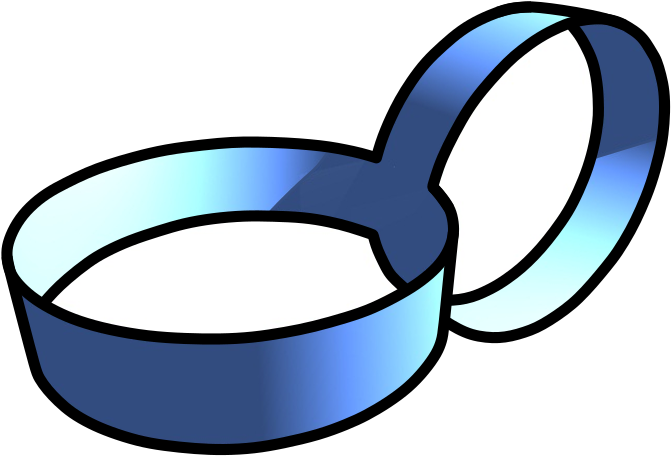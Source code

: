 <?xml version="1.0"?>
<!DOCTYPE ipe SYSTEM "ipe.dtd">
<ipe version="70206" creator="Ipe 7.2.7">
<info created="D:20190210132513" modified="D:20190210135110"/>
<bitmap id="1" width="656" height="438" length="28707" ColorSpace="DeviceRGB" Filter="DCTDecode" BitsPerComponent="8" encoding="base64">
/9j/4AAQSkZJRgABAQEAYABgAAD/4QBaRXhpZgAATU0AKgAAAAgABQMBAAUAAAABAAAASgMD
AAEAAAABAAAAAFEQAAEAAAABAQAAAFERAAQAAAABAAAOw1ESAAQAAAABAAAOwwAAAAAAAYag
AACxj//bAEMAAgEBAgEBAgICAgICAgIDBQMDAwMDBgQEAwUHBgcHBwYHBwgJCwkICAoIBwcK
DQoKCwwMDAwHCQ4PDQwOCwwMDP/bAEMBAgICAwMDBgMDBgwIBwgMDAwMDAwMDAwMDAwMDAwM
DAwMDAwMDAwMDAwMDAwMDAwMDAwMDAwMDAwMDAwMDAwMDP/AABEIAbYCkAMBIgACEQEDEQH/
xAAfAAABBQEBAQEBAQAAAAAAAAAAAQIDBAUGBwgJCgv/xAC1EAACAQMDAgQDBQUEBAAAAX0B
AgMABBEFEiExQQYTUWEHInEUMoGRoQgjQrHBFVLR8CQzYnKCCQoWFxgZGiUmJygpKjQ1Njc4
OTpDREVGR0hJSlNUVVZXWFlaY2RlZmdoaWpzdHV2d3h5eoOEhYaHiImKkpOUlZaXmJmaoqOk
paanqKmqsrO0tba3uLm6wsPExcbHyMnK0tPU1dbX2Nna4eLj5OXm5+jp6vHy8/T19vf4+fr/
xAAfAQADAQEBAQEBAQEBAAAAAAAAAQIDBAUGBwgJCgv/xAC1EQACAQIEBAMEBwUEBAABAncA
AQIDEQQFITEGEkFRB2FxEyIygQgUQpGhscEJIzNS8BVictEKFiQ04SXxFxgZGiYnKCkqNTY3
ODk6Q0RFRkdISUpTVFVWV1hZWmNkZWZnaGlqc3R1dnd4eXqCg4SFhoeIiYqSk5SVlpeYmZqi
o6Slpqeoqaqys7S1tre4ubrCw8TFxsfIycrS09TV1tfY2dri4+Tl5ufo6ery8/T19vf4+fr/
2gAMAwEAAhEDEQA/AP38ooooAKKKKACiiigAooooAKKKKACiiigAooooAKKKKACiiigAoooo
AKKKKACiiigAooooAKKKKACiiigAooooAKKKKACiiigAooooAKKKKACiiigAooooAKKKKACi
iigAooooAKKKKACiiigAooooAKKKKACisjxT480fwVbmTU9QtrUhdyxs4Mrj/ZQfMfwFeZ+J
f2sYCTHotg0n/Ta7OB+CKefxI+lelg8pxeK1owbXfZfezyMxz7A4H/eKiT7LV/cv1PY6iur6
CxQNPNFCp6F3Cg/nXzdqfxr8Q6/uWfU5o42/ghxEAM9PlwT+JNZserNO5Z3Z2PUk5Jr3KfCV
W16s0vRX/wAj4zF+I1GLthqLfnJpfgr/AJn0nL450aJsHU7Ekf3ZQ38qRPHmjOcDUbbP+9iv
nm31Hpzmr9vqI4GciqlwzTX2n+B5EvEfGX0pR/H/ADPoK21+wvMeVe2khP8AdlUn+dW68At7
8HHOa09O12azIMU8sR/2HKn9K4quQNfDP8DroeJctq1D7pfo1+p7ZRXltn471KHGy9lbHZ8P
/OtO1+J+oRECRLeUe6kH9DXDPKKy2aZ7OH8RMtqaVIyj8k1+Dv8Agd/RXH23xVzgTWf4pJ/Q
itCD4k6fKBvW4jPugI/Q1yzwFeO8T28PxZlNb4ayXrdfmkdBRWdbeLtNuvuXkQ/38p/PFXYL
yG6/1UsUn+6wb+Vc8qU4/Emj2KGNw9b+DUjL0af5ElFFFQdQUUUUAFFFFABRRRQAUUUUAFFF
FABRRRQAUUUUAFFFFABRRRQAUUUUAFFFFABRRRQAUUUUAFFFFABRRRQAUUUUAFFFFABRRRQA
UUUUAFFFFABRRRQAUUUUAFFFFABRRRQAUUUUAFFFFABRRRQAUUUUAFFFFABRRRQAUUUUAFFF
eI/tC/tm6R8MDc6Robwat4gjJjfBLW9k3H3yOGYc/Kp4IwcdK9DLcrxOPrKhhYOT/BLu30Rx
Y/MKGDpOtiJWX4vyS6s9V8ceP9I+HWiyX+sXsVpAnCg8vKeyqo5Yn2/lXz58TP2zr/X3ktPD
kTaZZnINzIAbmQdOOoQfTJ6civn7xV8TNW+IOsvqGs389/dOMBpDwg/uqBwo9gAKrwan05r9
byjgLD4VKpiv3k//ACVei6+r+5H5VnXGeKxV6eF/dw/8mfz6ei+9nazeIp9TvJLi6nlubiY7
nklcu7n1JPJNWbfU+nNcfb6n05q7b6n05r6Wpg0lZI+Ikm3dnY2+qdOcir1vqY45wa4631Tp
zxV631XpzXBVwfkZuB2NvqZ45yKv2+qdOa4231TphqvW+q9MmvPq4PyIcDsrfVOnNX7fVenN
cZb6pjGGrT0u5mv7hIbeKWeZ+FSNS7N9AOa86thEldkqm27JXOvt9UHHOK0LO/aZ1RQzs3AA
GSa2PBXwHvboRz6xMLWIgHyIzukPsT0X8M/hXpOg+FNP8NQhLK1jiPd/vO31J5r5HH5thqbc
afvPy2+//I+yyrgPHYpKdf8AdR89Zfd0+bXofPX7UHxem/ZU+CWo+PNW8K+Kdc0jSipu4tHt
4pri2jP/AC2kR5E2xKcbm52g5IwCR+bHxX/4OG/FmqNPD4J8CaJo0RbEdzq1zJfSlcjB2J5a
qSM8ZYDPU45/bm7tYr+1lgnijmgmQxyRyKGSRSMFSDwQRxg1+IH/AAWp/wCCSS/st6zcfFD4
c6cy/DnU5h/aenxHI8O3LtgbB1FtISAvXy2O3hSgro4fzTDVqnscTBKT2fT0s9L/ANev1Nfg
fCYWCqQvO293+OltDwXxx/wV9/aF8c70f4gXGlQOB+60ywtrTbjuHWPzOSOfm9unFee6h+3X
8a9TlZ5fi38SQWOSI/Ed3EvQDosgHYfjk9Sa8qor7v2ULcqiku1lb7tjGGDoQ+GCXyR7HoX/
AAUP+PPhuUPafGT4mAgMNs3iO7nT5sZ+V3Izx1xxz6mvY/hj/wAF4/2k/hxKBc+LtN8VW4ff
5OtaTBKD6rviEcmPbf8ATFfHNFc9bL8NVVqlOL+SO6niKtP4JNfM/YT9nD/g5i0TXdVtbD4q
eBJtBilG2TVtBna6hjbPBa2kw6pjOSruwxwpzx+i3wG/aa8AftP+FBrfgDxZo3inT1wJTZz5
mtieizRNiSJjjO2RVJGDjBBr+WWul+EXxk8VfATx5Y+J/Buval4c13TnV4buzlKMcMrbHH3Z
IyVG6NwyMBhgRxXzuP4Rw1VOWGfI/vX+a/rQ9TDZ1Vg7VfeX4n9V9Ffnl/wS8/4LlaL+1Dfa
d4D+KAsPDHj6fy7XT9QQlLDxFKRjbjG2CdiOEJ2OzYTBKpX6G1+f43A1sJUdKvGz/B+aPpMP
iKdaPPTd0FFFFchuFFFFABRRRQAUUUUAFFFFABRRRQAUUUUAFFFFABRRRQAUUUUAFFFFABRR
RQAUUUUAFFFFABRRRQAUUUUAFFFFABRRRQAUUUUAFFFFABRRRQAUUUUAFFFFABRRRQAUUUUA
FFFFABRRRQAUUUUAFQ6jqNvpFhNdXU0VtbWyGSWWRgqRqBksSeAAKh8Q+IbHwpod3qepXUNl
p9hE09xPK21IkUZLE/Svzt/a9/bov/jvq9xouhTT6f4PgcqqgtHLqeCPnlGfu5GVQjjgnngf
V8KcJYvPMR7OiuWnH4pPZeS7t9F9+h42dZ1Ry+lzT1k9l3/yXmelftTft8T+Lbi48P8Agi6l
s9JUmO51JcpNef7MZ6pH78M3sMhvnKDUyMc8VyMGpdOauwanjGDX9KZVw1hcsw6w+EhZdX1b
7t9X+C6WR+NZlmOIxtV1sRK76LovJL+vM66DUxxzV231Ppg1yMGqdOau2+pdMNW9TCHnOJ19
vqnTk1dt9T6ciuPg1Ppk1dg1Tp83NcFTCEOJ2FvqnTBzV6DVPfFcdBqnTnNXoNU6c4rgqYPy
IcTsLfVOmDV631XGMnJrktOupb65jhgSSaaVgqIilmcnoAByTX1L8A/2RV0yO31fxbGst0fn
j00kNHEc8GQjhj32jj1z0HzOeY/C5dS9piHq9kt36f57I9LKskxOYVfZ0Fot30Xr/lucn8H/
AII6x8Tgl2c6fpIPNzKpzLzyI1/i+vA988V9GeB/hvpPw9shDp1viRhiSeTDTS/Vv6DA9q3U
URqFUBVUYAAwBS1+NZvn+Ix0mn7sP5V+r6/1ofsGScMYTLkpRXNU/me/yXT8+7CiiivCPowr
L8beCdI+JPhDUtA17TrXVtF1i3e0vbO5QPFcROMMjA9iDWpRTTad0Jq+jP5qv+Ck/wCxBf8A
7Bn7TmqeEnkku/D98DqPh+8flriydmCK5wMyRkFGI4JXIABArwCv6Hf+Cyv7DMH7Zv7JmpXG
m2Pn+OfA0Uur6C8cZee4CqDPZqBy3nIgCqOsiRds1/PFX65kGafXcKpSfvx0f+fz/O58XmWE
9hVstnqv8vkFFFFe2cAUUUUAFfsj/wAESv8AgsBd/Fi7sPg78VtXa58SbVh8M67dOTJqwUE/
ZbmQnmcADy3PMv3WJkwZPxuqzo+sXnh3V7TUNPurmwv7CZLi2ubeVopreVGDJIjqQVZWAIII
IIBrzs0y2ljaLpVFr0fZ/wBbnThMXOhU54/Ndz+suivlT/gkb/wUCT9vT9m2O61eS3j8d+E2
TT/EEKFVNwxX91eKgOVSZVOeABIkoHCivquvx/FYaph6sqNRWaPt6NWNSCnDZhRRRWBoFFFF
ABRRRQAUUUUAFFFFABRRRQAUUUUAFFFFABRRRQAUUUUAFFFFABRRRQAUUUUAFFFFABRRRQAU
UUUAFFFFABRRRQAUUUUAFFFFABRRRQAUUUUAFFFFABRRRQAUUUUAFFFFABVXXNcs/DOjXeo6
jdQWVhYQtcXFxM4SOGNQWZ2J4AABJNWXcRqWYhVUZJPAFfl5/wAFLf8AgobJ8Z/EV54C8I3i
r4O0yfZe3cMgYa1MjdmU4MCsAVHRmAbnC4+h4b4er5vi1h6ekVrKXZf5vov0uzzM1zOngqLq
S1b2Xd/5dyH9t/8Abzu/2k/EjaRoclxZeCtPk/cRHKPqTg/6+Udh/dQ9ByeTgeE22rdOcVxF
tq/Tmr9tq/T5q/qnJ8Hhsuw0cJhI8sY/e31b7t9WfkGOr1cVVdas7t/1ZeR21vqvTnNXrfVQ
cc1xVtq/Tmr9vq/TJzXtRrp7nnypHZwannuKuw6n71x1vq3TDVet9W6c03ThIydM7CDVCO9X
INT6ZJrkbfVBxzgVcg1PpzXPUwtzNxOvg1M8YJrf8EaFqnj7xDbaVo9nPf39222OKJcn3J7B
R1JOABya5z4X+CNZ+Lfi+00PQbSS9v7s8BeEiXIzI5/hQZ5J/ngV+j37Nn7NGkfs8eF/KgK3
2t3iD7dqDLhpO+xB/DGD274ye2PgOMeJsNktLl+KtL4Y/rLsvxb0XVr3sh4eq5jUv8NNbv8A
Ref5fg6P7OX7LGmfBKyjvbww6n4jcfPdYJS2yCCkWRkDBILEZOew4r1iiiv5ux+YYjG1niMT
Lmk/6suy8j9jweCo4WkqNCPLFf1d92FFFFcR1BRRRQAUUUUAFfzgf8Fbv2V4/wBkf9ubxboN
hbR2nh/W3HiDRY402Rx2lyzHy1HZY5VmiHtEPpX9H9fmF/wcxfABfEXwZ8C/Eq1i/wBK8Naj
Jo16wdRut7ld8ZIPJ2SxEDbz++bII5H0vCuN9jjVTb0np891/l8zys4oc9By6x1/zPxoooor
9TPkAooooAKKKKAPpD/glT+2PP8AsXfth+G9du9RksvCWszLpXiNNu6N7SU7fNYdf3TlZcjn
CEcglT/SGkiyorowZWGQQcgj1r+Syv6I/wDgip+0un7Sn7AXhNp555ta8FA+GNSMrBmZrdV8
lwc5Ia3eHJYA7g45xuPwvGWAVo4uK8n+j/T7j6HI8S7ui/VfqfWNFFFfAn0YUUUUAFFFFABR
RRQAUUUUAFFFFABRRRQAUUUUAFFFFABRRRQAUUUUAFFFFABRRRQAUUUUAFFFFABRRRQAUUUU
AFFFFABRRRQAUUUUAFFFFABRRRQAUUUUAFFFFABRRRQAUUV4R/wUM/bS0z9if4B3euO8M3iX
Vd9loFk2GM9zt/1jKSCYo8hmI9VXqwrowuGqYirGhSV5SdkZ1q0aUHUm7JHz9/wV8/4KExfD
rRrr4U+Ebxjruq2+NcvYJFIsLd8g2wIyfNdc7um1GHUt8v5k2+r9Oa5nxB481Dxr4lv9Y1a9
mv8AVNVuJLu7uZm3STyuxZ3Y+pYk/jSW+q9OeK/ozhzLKOV4VYelq95Pu/8ALt5H5fmmLqYu
s6s9ui7I7W31fp81aFtq/T5q4i31Y8c1et9X6fNX01PEnkypHb22r4xzWhbav05rh7bV+nNX
7fV+nNdlPEmMqR3Fvq/T5qv2+r9Pmrh7bV+nzVft9X6c12U8SYSpHb2+rjg5rpfh54b1b4le
LbDQtDtJtQ1TUZRFBDGMknuSegUDJJPAAJPArzrQWutd1O2srKCa7vLuRYoYYULySuxwFUDk
knjAr9Zf2B/2NYf2Y/AK3+sQQy+NtYj/ANPlDLItmmcrbxsOwAUsQTlu5AWvA4q4ypZLhPav
3qktIx7vu/Jdfkup6WT5HPH1uTaK3f6erOr/AGUf2WdK/Zo8FCGMrfeINQRW1G/ZRlmwP3Uf
GREp6DqTyewHq1FFfyxmGYYjG4iWKxUuacndt/1ol0XRH69hsNTw9JUaKtFbBRRRXGbhRRRQ
AUUUUAFFFFABXgn/AAVF+EyfGr/gn38V9DZEeRNBm1OEMGJMtmRdoBt5yWgAH15BGQfe6raz
pFt4g0i7sLyIT2d9C9vPGSQJEdSrLxzyCRxW2HrOlVjVX2Wn9zIqw54OD6qx/JpRWp438KXH
gTxprGh3f/H3o17NYzcY+eKRkb9VNZdfuKaauj8+atoFFFFMAooooAK/Tn/g2b+Op8PfHPx5
8O7mWQW/iXSo9YtFOCgntZNjqOMhmjnz6Yh9cV+Y1fRP/BJ34ty/Bj/goX8LtUW6jtLe+1iP
SLp5Cqp5N2DbtuLcADzAc8Yx1FebnOG9vgqlPyuvVar8jqwNX2deEvP89D+kuiiivxk+6Cii
igAooooAKKKKACiiigAooooAKKKKACiiigAooooAKKKKACiiigAooooAKKKKACiiigAooooA
KKKKACiiigAooooAKKKKACiiigAooooAKKKKACiiigAooooAKKKKAKuva5aeGNDvdT1C4jtL
DToHubmZ+FhjRSzufYKCfwr+er/goT+3RqX7bn7ROo+IXkmh8Naa72Xh6xbgW1oG4dh2klI3
v1wSFyQq19x/8HDP7fUfgXwNa/BPwzqCjWPEAS78TPBKN9pZjDRWrYOVaZtrsDj92oHIkNfj
9b6t05r9M4Ly1UYPG1V70tI+S7/P8vU+Uz3FucvYQei39f8AgHa2+q9Mmr1vq3Qg1xVvq3Tm
r1vq3T5q/RYYk+YlSO1t9V6c1dt9V6c9K4y31bpzV631bpzXXTxJjKkdnb6qeOTV631boc1x
lvquP4qvW+rdOa66eJMJUjtLfV+nzVet9X6c1xVvqvTmvtT/AIJJfsJy/tN/EJfGfiayLeA/
DFwP3cq/JrN2o3LCPWNPlaTsflTnc2Ix+dUcDhpYmu9I/e30S82VhsBPEVVSprV/1c+nv+CT
H7C0ngzRbT4o+L7OP+1dTgEmgWcq5axgcf8AHywPSSRT8o/hQ56thfumkRBGgVQFVRgADAAp
a/nHOs4r5ni5YvEPV7Lol0S/rV6n6hgMDTwlFUafTfzfcKKKK8k7QooooAKKKKACiiigAooo
oAKKKKAP5mP+Ck3hR/BX7fvxisHjaIN4t1C6RTn7k87TKeeeVkB/GvEq+o/+C02ntpn/AAU7
+K8TK6l7yzl+ZQpw9hbODx2w3B6kcnmvlyv23L582FpS7xj+SPgcTG1Wa83+YUUUV1mIUUUU
AFaPg7xJP4O8XaVrFs7x3OlXkN5EykhleNw4IIIIOQOhH1FZ1FDV1Zgmf1laHq0ev6LZ38Ku
sN7Ak6BsbgrqGAOCRnB7Ej3q1XBfsqa3L4m/Ze+G2pTuJZ9Q8LaZcyOCWDs9pExOSSTknuTX
e1+FVI8s3Hsz9ChK6TCiiioKCiiigAooooAKKKKACiiigAooooAKKKKACiiigAooooAKKKKA
CiiigAooooAKKKKACiiigAooooAKKKKACiiigAooooAKKKKACiiigAooooAKKKKACiiigArk
fj38bNC/Zx+DXiPxz4luRa6L4asnu7hs/NIRgJGvq7uVRR3ZwK66vyO/4OT/ANsD7TfeGPgr
o144S2xr/iJUGAzEbbSEn2BkkZenzQnqOPSynAPGYqNDo9X6Lf8Ay9TlxuJVCi6nXp6n5n/t
D/HbXv2mPjX4k8deJbmS51fxJevdSbnLrAnSOFM9I40Coo7KgFcYCR0JFFFfskIRhFRirJHw
0pNttkkd08ffIqzBqhXAJINUqK0UmiWrm3b6t05q9b6t05rl1cr0JFSxXrx4yTWsazRDpo7K
31bpzV631bpzXFW+qkY5wavW+rf7VdVPEmMqR7t+yp8BNf8A2sfjdongfw6FW91aTM1w6kxW
MCjMk74/hVecdzgDkiv6Ffgj8HND/Z++FOh+DvDlsLXSNBtlt4QQA8p6vK5AAMjuWdjjlmJr
5T/4ImfsOj9mT9nKDxhrtqY/GnxBt47ydJYtsum2R+aC355BZSsjggEMwUj5Aa+1q/JuL8+e
OxHsKb/dw/F9X+i+b6n2eSZcsPT9pJe9L8F2/wAwooor489sKKKKACiiigAooooAKKKKACii
igAooooA/nd/4LlSeb/wVM+KRyhw2lj5W3DjSbIfn6jsa+Ta+mP+Cxd+upf8FL/i1IrxuF1S
GLKHIylrAhH1BXB9wa+Z6/a8sVsHSX92P5I+CxbvXm/N/mFFFFdpgFFFFABRRRQB/TX/AME4
L/8AtH9gL4Myb/M2+DdLiz6bLWNMdT024/DoOle0145/wTvshYfsE/BeNVChvBOjyYCKn37K
Js4Xjv16nqeSa9jr8Qxj/fz9X+Z9/Q/hx9EFFFFcxqFFFFABRRRQAUUUUAFFFFABRRRQAUUU
UAFFFFABRRRQAUUUUAFFFFABRRRQAUUUUAFFFFABRRRQAUUUUAFFFFABRRRQAUUUUAFFFFAB
RRRQAUUUUAFFFFAGF8T/AIjaV8H/AIb6/wCK9cna20bw3p8+p3sijLLDDG0j4HdsKcDucCv5
ff2jPjnrP7S/xz8UePNfl83VPE9+95IB92FD8scS/wCxHGERcknag5PWv2O/4OMv2oh8LP2V
9J+HVhcGPVviNe5uVXOV0+2KvJk443SmBRyMgP6Gvw8r9H4PwPJQlipLWWi9F/m/yPl88xHN
UVJbL83/AMAKKKK+xPDCiiigAooooAK+0v8AgiN+wgf2wv2nV1vXLYy+Bvh+YtR1FZIw0WoX
JbNvaHPBDFWd+vyRkcFwa+NtH0i68QavaWFlBJc3t9MlvBCgy8sjsFVQPUkgfjX9Kn/BN39j
u0/Yg/ZP8PeDRFCNdlX+0dfnjIYXGoSqvmfMPvKgVY1P92Na+d4lzT6phuWD9+ei8l1f9dWe
nlWE9tVvLaOv+SPd6KKK/KT7EKKKKACiiigAooooAKKKKACiiigAooooAKKKp+I9ftvCvh6/
1S9fy7PTbeS6nbj5Y0Usx546A00r6ITZ/Mp+374tTx1+3D8XdVjOYbrxfqYhONpaNbqREJHY
lVBryKtDxb4kuPGXirU9YvGZrvVruW8mJYsS8jl2OTyeSeTzWfX7nQp8lOMOyS+4/PqkuaTl
3CiiitCQooooAKKKn0rTZtZ1S2s7dd9xdyrDGv8AeZiAB+ZobBH9RP7IWnf2P+yb8L7TY8f2
XwlpUO1hhl22cQweTzx6mvRKo+GdCi8LeG9P0uAloNNto7WMkAEqiBQeOOg7Ver8Lqz5puXd
n6FCNopBRRRWZQUUUUAFFFFABRRRQAUUUUAFFFFABRRRQAUUUUAFFFFABRRQWCgkkACgGwoq
tPrFrbffuIgR2Byf0qlP40soScGWTH91f8cVrGjOWyZxVsywtL+JUivmjWormrr4iqmRFas3
uz4/QCs+6+JN4QRHDboPcFj/ADrohl9aXSx4uI4vyul9tv0T/Wx2tFeb3fxA1VgcXIQD+7Gv
+Fc7q/jTVpSx/tG8XP8AdlKj9K7KOSVZvWSX3ni1vEXAx0p05v7l+rPaqbLMkClndUUd2OBX
zbrXiC/nBEl7duCc/NMx/rXKavM87Eu7OQMZJya9fD8JOpvVt8v+Ccc/EiH2MO/nL/7Vn1jN
4n0y3IEmo2MZJx806DnGcdfSqk3xH8PW5Ik17RYyP717EO3+9Xxrqh+99K53UySSa9vD8BUp
/FWf3L/MxfiJVe1Bf+BP/I+4p/jD4RtWKy+KfDkbDs2pQqf1aq5+O/ghSQ3jDwuuDjnVIB/7
N096+AtUP3q5zVO/0r2KHhlhp715fcgXiBiH/wAuo/ez9I1+OPgp3CL4w8LM5zgDVYCTjr/F
2qW3+MfhC8kKQ+KvDcrhtm1NThY7s4xw3XIIx61+Weq/dauc1To1epS8IMNUWmJkv+3V/mbQ
49rPeivvf+R+wVl4v0nUow9tqmnXCFPMBjuUcFf73B6c9avqwdQykMrDII5Br8Rda6NXNXmt
3ukuzWl3dWrEYzFKyHv6H3P5msMT4OKHwYv74f8A253UuOHL4qP/AJN/wD94KK/BmD9pL4ie
D2j/ALK8d+MdOEH3Ft9ZuI1UemA+Me3Sr8P/AAU1+PHhkKtr8S9eYIxYfaFhuTn381GyPY8V
89ivC/GU/wCHWi/VNf5npUeLaMviptfc/wDI/deivxJ0P/guz8fvB0pa61Dwt4iAx8uo6MiA
85/5dzEenHXp7816D4a/4OYfEmjAL4j+FWiakNy7pNO1iWz2rn5vlkjlycdPmHT34+dxXBWZ
0eil6P8AzsepRz7CT6teq/yufrrRX50fDz/g5X+DfiB4YvEXhPx74clkZVaSOC3vreLIJLFl
lV8AgDiMk56da+iPhR/wV0/Zx+MNuX074reGdLkTAeLXZG0ZkOM4zdCNW+qkjPGc14lfJ8bS
1nSl91/xR308dQn8M0fR9FUfD3ifTfFumRX2k6hY6nZTqHjuLSdJ4pFPRgykgg+oq9XnNNaM
6Uwoorz39rP44wfs1/s0eOfHc7Rg+GNHuLyBXOFmuAhEEecH78pjTofvVVOnKclCO7dhSkop
yfQ/CX/gt3+0g37RP/BQPxXHBIzaT4FA8LWIyuP9GdzO3ykg5uXmweu0KDjGB8j1NqOo3Gr6
hcXd1NJcXV1I000rnc8jscsxPckkmoa/bcJh40KMaMdopI+BrVXUm5vqwoooroMwooooAKKK
ktLWW/uooIIpJp5nEcccalnkYnAUAckk8YFFwP0J/wCDef8AYxX42/tI3nxM1q183w/8NdjW
QcfLcapID5X1EKBpD3DmE9K/cevE/wDgnj+yha/sYfsk+E/BCW1vDq8FuL3XJYiH+06jKA07
lgBuCnEan+5GgycV7ZX49nmY/XMXKon7q0Xov89z7fL8N7Ciovd6v1CiiivIO0KKKKACiiig
AooooAKKKKACiiigAooooAK8J/4Kc/E7/hUP7APxZ1pZkgnPh64sIHYbiJbpfsyEDI5DSgj0
xkggYr3avzu/4OS/jA/gz9jXw94Tt5o0n8aeIY/PRlJaS1tY2lfHGBiY2xznPbBySPQymh7b
GUqfdr7lq/wObG1fZ0Jy8j8PKKKK/aD4QKKu6P4cv9flCWVncXLH+4hIH49BXWaR8A9XugGv
XhsV7rnzH/IcfrW9LDVanwRbM51oR+JnDU+3tZbtysUckrAZIRSxA9eK9XsPgrp2m4aUTXcg
/wCejYXP0H9c1onw3HbQiOKJI416KowBXbDKqm83YweMj9k8mj8J3hJ8xFiA9WBJ/KvXf2Dv
hDL8RP21PhVoyqZVufFOnvMNpI8mO4SWU4APSNGPpxyQMkZ1zoPX5a+sf+CH3wcbxt/wUB0P
UzCJLfwhpt7q8u4gAZi+zIeRyQ9whAGDxnoCDwZtQWHwVWt2i/vtp+J0YKo6teEO7R+4tFFF
fgR+jhRRRQAUUUUAFFFFABRRRQAUUUUAFFFFABRSPIsYyxAFQyagi52gsfyFUot7Gc60IfE7
E9IzhBliAPfiqEuoyPwCFA9KqySGRiWJP1rWNFvc4KuZRj8KuaUuqQxfxFj7DNVJ/EBXISMD
3Y1SkeoXbt2Fbww8ep5GIzau/hdvQmutbuZM4k2D0UYrOuJ3lJLuzkepzT5W9aryGuynBLZH
zmMxVSp8cm/VkMx7VWmbrU0h6+1Vpj1rrgj5zEyIJTxVaU9asTHrVWQ8c11wR4OJkVrkjafe
sLVG4rbuj8h9qwtTPX3r0cMtTyW9Tn9TPXNc9qh6/Sug1Q8mud1Nic5r6TCLY0ic/qZySa57
UurV0GpHrXO6ocFjX02ERtE57VD1+tc5qhzmui1LvXOameD719Pg0bxOd1U/Kfeub1U4z710
mqng+xrmtVPWvqMGbxOY1ro1chrhxurrNZYgNXI62T81XizvonH64fvGuN1rqa7HXTw3vXHa
11NfM4x7nq0DjtdOWavPfEt+JrtoU5CH5jnqfSuu+IOvf2RAEjKm4mPyg87R3b/P9K8+r5HH
Vfe5Ee1hoaXYUUqoz52qzY9BmpVsZGOCAv1NecdRp+B/iN4h+GOtx6n4a17WfD2pQsGju9Mv
ZbSdCM4IeNgwIye/evpr4K/8Fu/2jvgsYYh45bxZYRHJtfEdql/5nGPmm+W4/KUV8qrp4GC7
/gKcYIoVLEFgOea58Rg6FdWrQUvVJmtOvUp/BJo/Wz4B/wDBzfYXd8lr8T/hzcWUDddQ8NXI
n2nHe2nKnGeciYkA/dJHNL/gsT/wVX+GH7Un7CNn4e+Gviia+1TxFrtsNU02W2ltbm2s4llk
PmB1wQZkg+6xBz17H8lWO4k4Az6UV5MOG8FCvGvTTi4u9r6fjc7JZriJU3Tk73+8KKKVY2cM
VVmCDLEDOBnGT+JH517x5wlFFFABRRRQAV9qf8EIv2Tv+Gkf229P1vUbI3Phr4bxrrl4zKGi
a63Ys4jnPJkBkAxyLdulfFdfv/8A8EF/2Zk+Af7B2k65dQeXrfxInbX7lmXDLbEbLVM918pR
KPedq8HiTHfVsFLlfvS91fPf8D0crw/ta6vstT7Vooor8lPswooooAKKKKACiiigAooooAKK
KKACiiigAooooAK/GD/g4L1HxP8AtA/tg6H4O0XSbi40zwDpCq87ERxfabvZNJ8zADiIW/AL
dD3yK/Zu8u4tPtJbiZ1jhgQySOeiqBkn8BX5AfHTxZL8XPi34i8SShgNXvpJ41JJKR5xGvP9
1Ao/Cv03wx4dWZY6pWqNqNOPTvLRfgmfJ8W5p9Vw8acd5P8ABf8ABsfEHhn9ii/cpJrWqwQI
CC0VmhkYjHTe2Ap/4CwrudC/Zq8M+GdrJp5vZlGPMu280n32/dz/AMBr3C40XOflqlcaJ1+W
v36lw/haPwwu+71/M/OJ5nWnvL7tDzw+Go7SFY4okijQYVEUKqj2Aqnc6D1+WvQrjQ+vy1Qu
NDHPy1rPB9kRGuee3Ghdflqhc6D1+WvQ7jQuvy4qhcaF1+WuSeDNo1jzy50Lr8tfo9/wb/fB
6awT4h+NpoysEpt9DtGHRmXM04PHYNb4wf4jkdK+FbjQuvy1+wv/AASv+Fi/C39izwwrQxxX
XiBptZuCqgFzM+I2J7nyUiGfYDtX514jVVhspcOtSSj+r/L8T6jheHtcYn0im/0/U+iaKKK/
n8/SAooooAKKKKACiiigAooooAKKgn1BIshTvb26VUlvJJsgnAPYdK0jTbOStjacNN2XZbtI
uM7j6Cq8l+75C4UfrVbefpSEk9Sa1jTSPOq42ctnYe8hJJJJJpjMT16UhYDrTCxNaqJxTqCs
2eB0qN27A0rNjgdajdu1XFHJUqDJG6mopDx9aczZPsKikbr71tFHnVpkUjZ/GoJT1qV26n0q
vKevtXRBHkV5kMhyD71XlOTU0p4+lV5D19q6YI8XESIJj17VWlPFTzHrVeY9a6YHhYhlS8OF
NYOpknPtW5ethTWDqbckjnAr08KtTzUzA1LvXP6ketb2ptyxHpXP6m2Q3vX0eERrFGBqhxu9
q53Uzksa6DUiea57Uj19q+mwfQ2ic/qZ61zepnGTXRamRz+Nc7qnRq+mwaN4o53Ve9c1qnU1
0mpng1zeqnIJ9a+owZ0QOV1ro1clrf8AFXW610auR1s4DetVi+p20TkdYgeYMVUkD8K8z+Jf
jGDww7W6NHPfH/lmCcR5HVv8Opq38WvjjFpYuNL0eQS3gYrLcDlYfUL6t79B9enjc1y9xK0k
jNJI5yzMSSx9Sa+BzbM4qTp0Xd9X2PpMHhG0pz2C/eTVbxri5kaWV+vYD2A7Co1gji6KoI59
TQWJ70V8y227s9VKw4v6CkLE96aSB1NIX9KQx1VbybcwUdF61JNKUQnqaqkk8nkmgAooooAK
KKKACiiigAooooA739lr4GXn7TH7RXgzwFY+YsvijVYbKSROGghLZml6H7kQd+h+70Nf1G6H
olp4a0Wz03T7eKzsNPgS2toIl2pDGihURR2AUAAe1fi9/wAG1PwC/wCEw/aR8X/EK7tfMtPB
mkixs5S2BHd3bEZA7kQRzKew8wdyMftXX5rxhjPaYqNBbQX4vX8rH1WSUOWi6j+0/wAF/TCi
iivkT2gooooAKKKKACiiigAooooAKKKKACiiigAooooA8g/bj+Jf/Cuf2fNXSGcxajroGm22
1gG/ef6wjuAIw/I6Er0zX5tTaT14r6t/4KE+Pz4z+KFroUDsbTw5FtfByrTyAMx49FCDnod1
fPEulHkYr+lPDnBLAZTGUlaVV8z9H8K+7X5s/GeLsx+sZhKMX7sPdXr1/HT5HHzaVx0qpPpA
5G2uwm0rjlaqzaSPSv0WnjD5lTONn0Yc8VSn0Xr8tdpNpJ54qpNpPXiumOIi9y1M4m40Tr8t
UbjQ+vFdzNpIOciqk+jg544qnGEtjSNVnN+BPhnP8Q/H2iaBbDZca3fwWEbYHytLIqA/huzX
7beG/D9r4T8O6fpVjGYrLTLaO0t0JyUjjUKoz3wAK/PL/gmL8Gz4u/aGOvTQCSy8J2zXG4jK
ieUGOIfXHmMPdK/Rqv538XcxjPMKeBg9Kcbv1l/wEn8z9R4Kwzjhp4iS+J2Xov8Ag3+4KKKK
/Iz7QKKKKACiiigAooJABJIAFUbvVOqxH/gVVGDk9DGviIUlebLNzeJbD5jluwHWqM9+1xkE
7V9BVdmLEkkkmkrqhSSPDxGOnU0WiJNw9RSbh60yitLHJzDy47ZNIXJ9qbRQJzCkZscDrSM/
YU1mxyaaVzGcxGbH1NRu3GO5pWbuajJ6k1okctSYjnAx61DI3U0926nuahc849K1ijz6syOQ
9BUEhz+NSyN1qBzyT6VvFHk15EMp6+9V5DwfeppT+lQSHH4V0wR42IkQSnn61XlP5VPIefpV
aU8V0wR4mIZSvj8pHpWDqXetzUT8pHrWBqTH5vU16eFRwxMLUu9c/qXet7UmPzHvWBqbcE89
a+kwiNomBqR6+1c9qTctW/qbdT71z2pnrX0mEWxtE5/U+9c7qh4auh1M4ya5zUzwfavpsH0N
4nPamevvXN6p0auj1Xoa5vVmCoxJAA6mvqMGtjogctrf8VfLn7Q/7RZvLqfRfD1wBCuUub2N
sl/VIz2Hqw69sd737Un7UI1+4n8P+GblhZISl5fRn/j5P9yMj+D1b+Ltxy3gFfHcQ58pyeHw
z06v9F/mfVZZl1kqlVei/wAy1Zf6o/WpSwHeq9qT5ZHbNS18Ye6OL+gpCxPekozQAUU0uB05
pk0pC4BwTQBHPJvfA6DpTKKKACiiigAooCk9jShD3OKAEop+we5pcY6DFADNpPY0uz1NOprt
2FAH6S/8EJf+Cmng39mO8vvhf41tbDw7pPizU0vLTxDuKww3RiSHZdMxOyN/LTD5EcbFiwVW
Zh+1tfyV1+vv/BCD/gqpJ4mjsPgf8RtXnuNSjAh8IajcjcZYlQY093HO5QpMRbqMpniNT8Nx
RkTlzY6hv9pfqv1+8+gyjMLWw9T5P9P8j9V6KKK+APpAooooAKKKKACiiigAooooAKKKKACi
iigArG+IPjO2+HvgzUdZuiPKsYi4Xpvboq/UsQPxrZr56/bT8fNeSWnhi2kIji23V4FJGWwd
iH1GDux05U9RXr5Hl313GwoP4b3fot/8vVnkZ7mawGCniHvsvV7f5+iPl7xDJceIdZu7+7fz
bq9meeZ8Y3OxJJx25NZk2lex4rrZdL68VWl0v0Ff0ZSxSilFaJH4C6jbbe7ORm0o88Gqk2lD
n5RXXzaX7VVm0vrxXZTxnmNSOQm0rnp1qpNpR5+XNdfNpQ54xVWbSj1wM12U8YUpHHzaUORg
iqk2k9eK7CbSvVa1/hd8LZfif8R9H0CEtGdSuFjd1GTHGPmkYe4QMfwreeZQpU5VajtGKbb8
lqzajCVScacFdtpL1Z9ef8E9PhL/AMK2+AsN/PEqX/ieY6g5I+YQ4CwqfbaC4/66mvdqg0zT
YNG023s7WJYbW0iWGGNeiIoAVR7AACp6/k/OMynj8bVxlTebb9F0XyVkf0BgMJHC4aGHj9lJ
f5v5vUKKKK807AooooAKSSRYkLMQFFDuI1LMQFHU1kX1+11JxkIp4FaU6bkzkxeLjRj5vZEl
5ftckqMqg7dzVekDg9eKXI9RXXGKSsj5upWlOXNN3CijIHUik3D1pkcwtFNL+gpCSepppCch
xcD3ppYmkpGbH1pqJDkKTgUxmJ5NBJJyaY7dhVJGM5CM2T7Uxz2pxOBmonbAPqa0SOSpMa7c
n0FRMcAnvTnPQVHIe3pWsUcFWRHIf0qBzx9akkP61DIf0reKPKryIZT196glPWpnPIFQSH9a
6II8ivIgkPWq8p6+1TyHg+9V5e/1rogjxsQyhqLYB9awdSP3q29RbIJPGawdSPBFerhUckTC
1LvWBqR4IrevwzkhQWJPQDJqjN4P1fUQDb6VqU4Y4BjtnbJ/Ae1fQYepGNnJ2OqjSnN2hFv0
1OO1LvXP6l3r0tvgd4u1MExeH9RH/XSPy/8A0LFVZP2WfHuoRho9AcKx/ju4EI/AvmvYoZrg
ofHWgvWSX6npU8px0/hozf8A26/8jx3Uz8rVzupnrXu9x+xb8Qbtio0q1jBB5a+hxx24Y9az
NS/YM+IrqTHYadISegvowf1r2sNxJlUWk8TD/wACX+Z2QyLMf+fE/wDwFnzxqp618c/th/tX
tfXd34T8M3LLBETFqF9E5BkPRokI/hHRmB55A45P3T+1P/wTs/aJ8R+GRo3gXQdJZr9CLvUD
rUEDwJn/AFcYZgdzDOW7A8ZJyvx/qP8AwQZ/agskjaLwBY3hcElYfEWnApjPB3zr1x2z1HTn
GWbcaYHk+r4WvHXd8y+5a/f9x9BlXDuJj+9r035Kz+9nx5RX1Zr/APwRi/aL8PeHI2f4V65c
6kZHedba+s50gjXICgJKd7sQzfKSAoTqW4858Rf8E6/j14VheW9+DvxISKNA7PFoFzMijOOS
iED6V8wsbhm7RqxfpJP9T33h6q3g18meP2rDawPGKkLgdOa2fFnwo8U/De4mh8ReGvEGgSwO
I5E1HTprVo2OcKRIowfY1iV0RkpK6dzNprRilyfakyT1oopiDNQO25iafM+AAOpqOgAAJ6Cl
CHvxSx96dQA0IPc0oAHQUtFABRRRQAUUU0uB05oAVmwPemUEknJooAKs6PrF34e1e01CwuZ7
O+sZkuLeeFykkEiMGV1YchgQCCOhFVqKGgTP6UP+CYn7Z0P7cn7JOg+LJ5Yz4lsB/ZXiKJVV
Nl/Eq75AoAAWVWSUADAEm3+E19CV+Hf/AAbiftD3Pw//AGvtU+H807nS/iBpcrRQmQhVvbRW
mRwOmfJFwDjk/L6Yr9xK/IM+wCwmMlTj8L1Xo/8AJ3R9tl2JdagpPdaMKKKK8Y7gooooAKKK
KACiiigAooooAKKKKAM7xd4lg8H+G7zUrggR2sZcLnBkb+FR7k4H418e+JLm58S63daheN5l
zeStLIccZJ6D0A6Aelez/tE+MG1/VU0e3cm1sG3TEHh5cdP+Ag4+pPpXl0umHniv0rhXCLC0
XWn8U/wXT79/uPxbjbO1i8X9WpP3KenrLr92339zk5dL9utVptLHPGa6ybTBz8tVpdL64FfZ
Qxh8WpHJTaUfQ1Vl0v2rrZdLPOBVWXTOuRXXTxZSkclNpftVWbS/auum0vrxVSbSuvFdlPGF
KRyU2l9eM19IfsE/CdbRdS8WXUI3yZsbIsOg4Mjj6naoI9HHevHdI8I3PiPWbXT7SPzLq8lW
GNe24nHPoPfsK+4/BfhW38D+E9P0i0A8jT4FiBxguQOWI9WOSfc18hxznjpYJYSm9am/+Fb/
AHuy9Ln3XA2We3xbxU17tPb/ABPb7lr62NOiiivxs/XwooooAKKKrapefZLUkHDvwv8AjVRi
27Izq1VTg5y2RU1W/wDOlMSn5E6+5qnUeT1p6tn616EIqKsj4+tiJVZucuotFFFNxIUgoooo
5QcgooJA60xmJ9hTSJchzPjgUzNFIzY4HWgzlIHbHA60yikc4GO5q0jCchrNk+wqNjk+wpzH
A9zUbnAx61cUctSQ0nJJqJzwT609zgfWonySAOTWsUcFWRG55+lQSHr71p2vh28veVhZFP8A
E/yitK18Bpwbidmx2QY/U0pYmnDdlUclxuJ/h03bu9F+P6HKOeSaSLTrm9P7mCaX/dQkV39p
4csbL7ltGT6uN5/WrqqFAAAAHYVjLNEvgj956tHgWc9cRVS8kr/i7fkcBa+ANSu8bo44FPeR
v6DNX7b4UhsG4vDnuI0/qf8ACuwornnmdd7Ox6+H4Hyun/Ei5vzb/SxzcPwq0hDmWOe4/wCu
khH/AKDir1t4D0W1OU0yyY5zl4g5H/fWcVrUVzyxdeW83957eHyXAUP4VGK/7dV/v3I7a0hs
o9kMUcKf3UUKP0qSiisG29WemkkrIKKKKQwooooAKKKKACiiigBs8CXMLxSokkcilWVhlWBG
CCD1BrhvFv7Lfwy8fWzw678O/A2sxP1W90K1nHXOfmQ855z613dFXCpKLvF2JlFPdHyn8Qf+
CJn7NPxBhlL/AA5g0a5lLEXGk6ldWjRljk4RZPK+gKEDoABXz18Tv+DZr4e6vDcP4P8AiH4t
0KduYk1O3g1GFflPynYIWwW2nOTgAjBzkfpjRXo0c7x1L4Kr+bv+dzlqYDDz+KC/L8j8MPjP
/wAG4vxx8DNNP4U1Pwh46tQ+IooLw6feuM43Mk4ES8c8THoevGfkv41fsS/Fz9nUSyeNfh14
s0G0gGXvZtPeSyHOP+PhA0R/B+49RX9QdI6LKjI6hlYYIIyCPSvaw3GOLhpVipL7n/l+Bw1c
joy+Btfj/X3n8l0fenV/Sn8ff+CX3wI/aT+0TeJPhzoMWp3PL6lpcX9m3rNx8zSQbTIcAD95
u44r4Z/aP/4Nm7fyLm++FHj64V0Rnj0nxJCr+Y2CQq3UIXaDwoDRH1LV9FhOLcFVsql4Pz1X
3r9Ujy62TV4aw94/JKivZ/2mf+Ce3xh/ZEeSXxz4H1bT9MRio1W2UXmnN0wfPiLIucjAcqx5
GMggeKlz24r6SlWp1Y89OSa7p3PLnTlB8slZjycdaaX9OabknrRWhIEk9TRRRQAUUUUAFFFF
AHqv7C/j2X4YftnfCvXop5bcaf4q05pmjlERaFrlElQseArRs6tn+FjX9P8AX8s/7LGm3Gs/
tPfDiztIXuLq78UaZDDErtG0jtdxBVDL8ykkgZHI7V/UxX57xrFe1pPrZ/mfS5C3yTXmgooo
r4k98KKKKACiiigAooooAKKKKACsH4h+LR4V0J2iYC8uAUgGM4PdvoP54ravLyOwtZJpmCRx
Dcx9K8p8Vam/ifVpLhyQv3Y1PIRR2/r+NellmFVWqpT+Ffj5HyHGHECy7C+zpP8Aez0Xkusv
8vP0ZxFzYNK7OxJZjkk8kn1qrLpnsK6mXTeuBVeXTevGa+6hij8I5+5ys2mY6iq0umdeK6qX
TOvGKry6YD2FdUMWUpHJy6X7dKrS6Ye4zXVy6X14xVabTD1xXVDF+ZSkcnLpg546VWm0vrxm
usm0zPVadovhCfxJrNvY2y5luXCgnovqT7Ac/hXSsaoxcpOyRrSjKc1CCu3ol5s679lP4Zk6
pP4juFZVtgYLUEcMxGHb8Acf8CPpXu9UvDmgW3hfRLbT7RAkFqgReOW9WPuTyfrV2vynN8xl
jcTKu9tl5Jbf5/M/oXIsqjl+Dhh1vvJ929/8l5IKKKK8w9gKKKKACsXXbky3hQH5Yxj8a2q5
m6l829lbPDOf511YWN5Nnh57WcaUYLq/yFU5HuKXJFMU4OafXW0fORkPDg9eDS1HRSNFIkJA
68U0v6U2igHIUknrSUUMcD3oJbEZsfWmZJoyTRVRRlKQE4GaYSSc0rnJx2FSWunTX3EaHHdj
wBVNpasyjCU5csFd+RWY5NLb2U185EUbPjv0A/Gt2z8Nww4aUmVvTotaCIsaBVUKo6ADAFc9
TFpaQ1PYw3D1SfvYh2XZb/5L8TFtPCW4hp5OP7qf41qWml29jzFEqt69T+dT0VyTrznuz6DC
5ZhsPrTgr93q/vCiiisjvCiiigAooooAKKKKACiiigAooooAKKKKACiiigAooooAKKKKACii
igAooooAKKKKAGzwJdQPFKiSRSKVdGAKsCMEEHqCK/nT/wCCzH7PWnfs3/8ABQHxfpWi2Fvp
mhaylvrWn2sEXlQwpPGPMVFBwFEyy4xgDoAAK/our8sP+Dmb9nabWfA3gD4pWUUjjRLiXw/q
mAWCxTfvbdzzhVV0mUnHJmQZ4GfpeFMX7LHKDek01891+VvmeVnFHnw7kt46n49UUUV+pnyA
UUUUAFFFFABRRRQB9Rf8EZ/g5J8Zv+CjHw6hMJltPDd4fEN020kRLajzI2PBA/f+SOccsOQc
V/RlX5Y/8G4H7L7+EfBOt/FLUrdkvPFcjabpW9MEWUBPmSKe4kn+XBx/x7A85r9Tq/M+MMSp
4yNOP2V+Lbv+iPouHJqdKpJdJW+5L9Wwooor5M+iCiiigAooooAKKKKACgnHJ4AormfGvify
1aytn+c8SsO3+yPf1rahRlVmoxPPzPMqWBoOvV6bLq32Rl+O/Ex1ef7LA2baE8sP+Wjf4D/P
aubaKrRi9jTTGR3r6ihCNKChE/B80xNbHYiWJru7f4Lol5IqmH2NNaLPBwatmP2ppj7c1spn
lyw5Se2Vuq4zUUlirZxitAw+wprQ+3StI1GYuizJl0wc4B4qtNpfXgGtww+1NaHPUA5rWOIa
IcJI5yXTOuRXpXwX8DDR7R9UnQCe6XbCCOUj9f8AgX8h71k+EvCf/CQ6qispFvEQ0p9vT6mv
UI41hjVEUKiDAA4AHpXk5xmT5PYRe+/p2P0ngHInUqPMay0jpHzfV/LZefoLRRRXzB+uBRRR
QAUUUUAFcpJlLiRT1ViP1rq65fVdsesXKKysVfLAHJUkBsH06/rXZg3q0fOcRxfs4T7O33/8
MAOQDTkbsajQ9qdXXJHz0JElFNV+xp1QaqQUUUhYDpyaAchScCmEknJpMk0VSRLYU+G3kuW2
xqWb+VW9P0V7nDyZSP8AVq14LdLZAsahR/OsauIUdFqz08HlFStaVT3Y/iyjY+Ho4cNMfMb0
/hH+NaKqEUBQAB0A4FFFcU6kpbs+mw+FpUY8tNWCiiioOgKKKKACiiigAooooAKKKKACiiig
AooooAKKKKACiiigAooooAKKKKACiiigAooooAKKKKACiiigArzH9sz9nW0/ax/Zf8afD+7C
A+IdOaO1dm2LDdIRLbuTtbAWZIycAnANenUVpSqSpzU4aNO6+RM4qUXF7M/k21/Qbzwtr19p
eo28lpqGm3ElrcwPw8MqMVdD7hgR+FVK/RL/AIOE/wBiCT4K/tCQfFXQ7JI/DHxFc/2gIYiq
WWqooMhbAwPPX94D1Z1nJ7E/nbX7Rl+MjisPGvDqvufVfefB4mg6NR05dAooorsMQooooAK9
V/Yw/ZX1j9sX9oDRfBeliaC2uX8/U75Yy66dZpzJKe2cYVQeC7oO9cD4A8A6z8UvGmmeHfD2
nXGq63rNwtrZ2kIBeaRjwMnAAHUsSAoBJIAJr94P+CdP7CWj/sO/ByLTh9mv/GGsqk+v6nGu
RLKBxBESA3kRkkLkAsSzEKW2jjx2Njh6fN1ey8/8keTm2ZRw1Pli/flt/mfS3wA8E6d8PtEs
dD0e1istK0WwSytYIkCJFGgVVAAAA4HYV6PXKfDKL/j7fnjavT611dfkWZ1HPESlJ3Z9lwdT
5crpy7tv8Wv0CiiiuA+oCiiigAooooAKKKxvEPiUWYMNuwMp4ZuoT/69aU6cpy5YnJjcbSwt
J1ar0/F+SE8U+JP7Pja3gYfaG4LD/lmP8a49lLEknJPr3qyyliSSSTySeaQx/Q17uHpRpRsj
8ozfH1cfW9pU0S2XRL/PuyqY/akMfbkVZMXtSGI+9dCmeM8OVTF7CmmH2PNWjFn0pDF7EVSm
ZSw5UMPsOKaYT71bMZ6Uhi9qpTMZYcpmI88A063snu7hIokZpJDtUDuasGL1zXXeC/DQ06L7
VMuJ5BhQRyg/xNZYjFKlDm+478oyGePxCpR0itZPsv8APsaPh3RI9A0xIEALn5pG/vNV6iiv
mZzcpOUt2fuOHw9OhSjRpK0YqyQUUUVJsFFFFABRRRQAV5R8VfHcfw/+PfhOwvZUisfHdrca
faswYY1C1X7QkQwCMy27XTEsRj7GoGSwA9Xr5d/4LFfDbUvG/wCwh4m1rQJ7qz8T/Die38Z6
RdQSbHtJrJ98kvQ522zXBA9cfSu/LHF4mMJuylo/npf5Oz+R52bYb2+FnBbrVeq1/wCAe6ox
wPUVKDkZr5+/4J3ftz6H+3V8B7LX7aaxtPFOnolv4i0iGT59PuOQHCElhDLtZoySeMruLI2P
f0PavQxOHnRqOlUVmj4SlO6HUuSOhNJRXO4nSpC5J7mkop0UTTyBEBZm6ClbuUm27IREaRwq
gsx6AVsadoq2+Hlwz+nUL/8AXqXTtMSxQE4aQ9W9PYVarjrYi+kdj6bL8qVO1Ssry7dv+CFF
FFcp7YUUUUAFFFFABRRRQAUUUUAFFFFABRRRQAUUUUAFFFFABRRRQAUUUUAFFFFABRRRQAUU
UUAFFFFABRRRQAUUUUAFFFFAHAftQfs3eG/2tvgX4g8AeK4ZZNI16AIZYWCz2cqsHinjJ6Oj
qrDIIOMMCpIP81f7Uf7NPij9kb43a34E8W2b22p6RL+7mCkQ38BJ8u4iJ+9G68g9jlThlIH9
SdfLv/BUL/gmnoX/AAUI+Ewjia20jx/oMbNoOryBtgzy1rOB1hc98FkbDDPzK30vDudfU6jp
1X+7l+D7/wCf/APKzTAe3jzw+Jfj5f5H85tFdP8AGL4NeJ/gB8RdS8J+MNGvNC1/SZDHcWtw
uCPRlYZV0YchlJVhyCa5iv1KM1JKUXdM+RaadmFewfs9/sdeJ/2pvhb4u1PwRYS6tr/gm6sm
u9NjbMt7aXbPGJIgQADDLGu4FiWW43AKImLY37NP7KnjL9q7xvHonhPTxKqsPtd9OTHZ2CH+
OR8H/vlQWPYGv2P/AGFv2E/Cn7F3hGSHSmfVfEmpRqmqazMmyS6AOQiJkiOIHkKCSeCxYgYw
xlX2VO97PS3mr6/fqr/dex4+ZZzRwaaa5pdvyb/rX8TN/wCCaH/BNzR/2LfCZ1nVTb6t8Q9X
txHf3q/NDYITk29vkAhem5jy5UdAAK+soO1UNN+4avw9q+OxuInWqOc/+G8l/X4n57LE1K9Z
1aju2d58NoiujzOQRvlx+QH+NdFWN4Bi8vw1E3/PR2b9cf0rZr4nFyvWk/M/oPh2nyZZQj/d
T+/X9QooormPaCiiigAoZgiksQAOpPAqC91GKwTMjYJ6KOSawNU1eXUjtzsiH8I7/X1relQl
P0PMx+a0sMrby7f59izrXiRpN0VsSFPBfufpWGY/cip9h9qTYfSvUpQjBWij4LG4irip+0qu
/ZdF6EBj+hpDF7CrBQ9xSbM9jWimcLoFcxexpDGR3IqxsHuKNg9TT5yHQKxjJ9DTTF7Va8vP
U5pPKz2FNTIeHKvl+xFIYgfSrRh9qvaJoR1OcM4IgQ/MfX2FEqyiuZlUMunXqKlTV2xfCvhs
XUouZl/dIflU/wAZ9foK6mkRFiRVUBVUYAHQUteJXryqSuz9QyrLKeCoqlDd7vu/62CiiisT
0gooooAKKKKACiiigArM8aeErHx/4O1bQdUt47rTNbsprC7hcEpNDKhjdDgg4KsR1HWtOimm
07oTV9D+Zz4I/Hvxv/wTU/az1S40S533/hnUrjRtXsZMpb6vDFMUkikHOAxTKsMlTgjOOf3p
/ZN/a48Gftl/Cez8WeDdRSeKRVW+sZGUXmlT45hnQE7WBBwfusBuUkHNfjr/AMF8Pgm3wj/4
KKeINQigSGw8c2Frr9uEQKu5kME3Tqxmgkc55/eZPXJ+dP2YP2qvGv7IPxRs/FngnVpbG9t2
AuLSRnay1OLBBhuYgwEkZBPBIKnDKVYBh+r4nBQzPCU6ydp2un+aflf7nr3T/PMVh3TqyS6P
7/6/ry/pnU5HvRXzL+wH/wAFRPAP7dujJZ2Uq+HPHNvF5l54du5t0uBnMlvIQonj4ydoDL/E
qggn6aByK+HxOFq4ebp1o2f9bd16GUJ3Q6NGlcKoLM3AArd03TlsYsnBkb7x/pUWjad9mjEr
jEjdAf4RV6vJxFa75VsfXZTl/s4qtUXvPby/4IUUUVynthRRRQAUUUUAFFFFABRRRQAUUUUA
FFFFABRRRQAUUUUAFFFFABRRRQAUUUUAFFFFABRRRQAUUUUAFFFFABRRRQAUUUUAFFFFABRR
XnnxK/aY8NfDsyW63A1bUkJX7LasG2Njo79F54PUj0rqwmCr4qfs8PByfl+vb5nLi8bQwtP2
uImorz/Tv8jzj/goF/wTW+H/AO3/AOCPJ8QRPo/inTYXXSvENoALizOCQkiniWHdgsjYOM7W
QnNflT8Jv+CJOtWfxb1O18eeINMk8LaTdPDDLotxvm1hQQVdSykRRsCQc5cEEAYw1fpN48+P
ev8AxOZoriZbKwPAtLYlUYf7Zzlj9ePYVj6ac4NfqORZXi8BSaxE732juo/P9Nj8m4j4sp4i
XLgY27ye79F09Xr6CfBz4UeHPgv4RtdB8L6RZaLpVr92G3TG893durue7MST616HpR5UVzum
HOK6HSzhlp4yTbbZ+f1JOTberZ0em/dP0rQg7VnaYflA9BWhAelfO1lqKi/ePT/CkPkeHLNc
EZj3c+/P9a0Kr6XH9n0u2Q8eXEq8+wFSSXkMX3pUH4818TUblNtdz+mMHGNHDU4SdrRS+5Ik
oqlNr0EeQu6Qj0GBVKfXp5chAsY9hk1UaEmZ1s0w9Prf01/4Brz3Mdsu6R1Ue/U1mX3iFmBW
BSoP8R61nu7yMWYsxPc802umnh4rV6nh4rOK1T3afur8fvGyM0rlnLMx7nk03yx6GpKK6Uzx
HTb1ZFsHpRsHvUtHJ6CjmF7Ii2D3pPL96nwfQ0YPoaOYXsSDy/egx+4NT4PoaNhPOBT5g9iV
/K9hR5Oewqx5fsKtadpLXrhmG2IdT6/SplUSV2aUsHKrJQgrtlfS9GbUJeQViX7zf0FdHDCt
vEqIoVVGABRDEsEYRFCqvQU6vOrVnN+R9nl2WwwsNNZPd/p6BRRRWJ6QUUUUAFFFFABRRRQA
UUUUAFFFFAH5cf8ABzX8D01X4V/Dz4i21nm50bUZdCvbhcZMM6GWINz0V4ZMHHBlOeor8cq/
pL/4KvfAVv2jP2AfiPoNvFJLqVlpp1mwWPl2ns2FwEUdy6xtHg/89PXBr+bSv0/hHE+0wXs2
9YNr5PVfqfJZ1S5a/N/Mv+AW/D/iHUPCeuWmqaVfXmmalp8q3Frd2kzQz20inKujqQysCAQQ
QQa/Sz9gr/g4K1PwI+m+HPjbp8/iDSLWNYIvEenx7tSTGcNdRFts4wVBdNjgISVlZia/Miiv
fxmCo4qm6dZXX4r0Z5EbKanbVH9UnwR+P/gv9pHwPB4k8C+JNL8TaNPgefZy7jE2M7JEOHic
DqjqrDuK7Cv5V/g58dvGX7Pni6LXvBPiXWPDGrREfv7C4aIyAZ+V1HyyLyflcEHPSv0y/Y+/
4OTrvTorDRfjV4ZfUERNkniTQlVJ2bs0tmdqHP8AE0TrjHEZzgfn+Y8JYileWGfPHts/8n8v
uPqsLnVOelX3X+H/AAD9dqK81/Zx/bC+Gn7WugvqHw+8YaP4jEEaS3NrDLsvbIN93zrd8Sx5
OQCygEg4Jwa9Kr5SpTnTk4TTTXRnsQmpK8XdBRRRUFBRRRQAUUUUAFFFFABRRRQAUUUUAFFF
FABRRRQAUUUUAFFFFABRRRQAUUUUAFFFFABRRRQAUUUUAFFFDMEUsxAUckngCgAorzf4m/tc
fD74TNNDqniKzlvoRzZ2Z+0z5yflITIU8fxEfqK+f/iL/wAFQrrUQ0HhHw+tmrDi71NxJJ26
RIdo78l2znoK+nyrg7N8wtKhRai/tS91et3v8rnjY7iDAYS6q1FfstX+G3zsfYl3eQ2Fs89x
LHBDENzySMFVB6kngCvHvid+2/4P8DNLbaZK/iPUEJXbaHFuh95TwR/uBvwr4q8X/GjxV8UZ
s69ruo6jHuyIXlKwKc5yIxhQffHYegqlZdvrX6HlvhhRo2nmFTnf8sdF83u/lY+HzLjyrJOG
Dhy+b1f3bL53PZviJ+1X4t+KAmt5LtdL02Xj7JZ5QMvoz/eb3GcH0rkrA8A1haf90VuaeeAK
+shgMPhKfssNBRXZL8+/qz4LGY2viZ+0xE3J+f8AWhvacefrW/pp6e1c/pxwAa3tOPJ968nF
I4JHQ6Wf510Olk8H0rnNNPT3rodMPI+tfN4tGEmdHpZ7e1alonmSIvPzHH61l6X2rY0dQ+oQ
AkAFx/OvncQ7NsvCw5qqj3aOzVcgZ6CnYA6AUinI+lLXzJ+xRQUU8IO/NLgegoNFAjpcE9AT
T6KLjUBmD6GjB9DT6XB9DSug9mR7Se1Gw+lSbT6Uuw+1HMNUyPYfajYe5FSeX70uwe9HMUqR
F5fvS7B71NHCZHCqpYmtC00tYsNIAzenYVnOqonTh8DOq7RWncq2GkGfDyAqnYdzWoqhFCqA
AOgFLRXJOo5PU+kwuEhQjaO/cKKKKzOoKKKKACiiigAooooAKKKKACiiigAooooAbPBHdQPF
KiSRSKVdGAZWBGCCD1BFfy3ftYfBr/hnj9pnx74HUSm38Ma7d2Fs0hy8lukreS5Pq0exvxr+
pOvwo/4OMPgqfh7+3Pa+KYLaSOz8e6Hb3bzYAjkurfNtIo5+8IktyeAP3g6knH1/B2J5MVKi
/tL8V/wLniZ5S5qKn2f5nwFRRRX6SfLBRRRQBZ0jWLzw/qcF7YXVzY3ts4eGe3laKWJh0ZWU
gg+4r7O/Zt/4L3fHv4Dx21lrOq6d8RtHhKqYfEMTPeKm4Ftt1GVkLkZAaXzQM9DgV8UUVzYr
BUMRHlrwUvX+tDWjXqUnenJo/cj4Cf8ABx/8GviFbxw+OdH8S/Du/Y/O5iOrWCjjpLComJ65
HkAcdT0H2p8GP2mfh7+0VpxuvAvjTw14qjRN8iadfxzTQDIH7yMHfH1HDqOo9RX8sdT6Xqt1
omoRXdlc3FndwNuimgkMckZ9Qw5B+lfM4rg7Cz1oScH96/z/ABPVo55VjpUSf4P+vkf1m0V/
Nr8E/wDgrH+0J8BZ4Ro/xO8Q6hZwRLAtlrcg1a3EanhFW4DlAOAChUgADOOK+r/hL/wc2+Pd
DEEXjb4c+GPEUaDbJNpV5Npkrc/ew4mUnHYBQcds8eBieEcbD+HaXo7P8bfmelSzrDy+K6/r
yP2bor8/fhR/wcefAvxokMXiTTfGngy6YL5r3Fgl7aITnO14HaRgMdTEDyMDrj6E+HP/AAVO
/Z2+KdoZ9L+L/gq3QKzbdVvf7IkwuM/JdiJu+enIB9Djxa+VYyl/EpSXybX3rQ76eMoT+Ga+
89+orP8ADXi7SfGenreaPqmnataMARNZ3KTxkEAg7kJHIIP0NaFcDTWjOhO+wUUUUhhRRRQA
UUUUAFFFFABRRRQAUUUUAFFFFABRRXHeOv2iPAHwvmePxL448IeH5YwS0eo6xb2rjBwfldwe
vH14q4U5TfLBNvyJlJRV5Ox2NFfNvjj/AIK5/s9+BW8uT4hWeqTk4Eel2dxeg8A53xoUHBHV
vUdQRXjXjj/g4C+HOmiRPDfg7xdrkigbWvGgsInOexDSsBj1Tr2716+G4czOv/DoS+asvvdj
iq5phKfx1F+f5H3vRX5UeNf+C9XxB19Cnh3wh4W0FHP37p5r+VRnPBBjXpgcqe/TIx4x4/8A
+Ch/xm+LMrnU/H2uWkEi7Db6XINOiKkYKkQBdwPOdxOa+nwPhvmlZ3quMF5u7/C6/E8nEcU4
SC9xOXyt+f8AkftF40+J/hr4b23neIfEOiaFFgMH1C+itgQTgY3sM5PHua8S+IX/AAVL+D/g
WQxW2s3/AIlnVirx6RZtIEx38yQxxsD/ALLGvyGfWLvXb57q+urm9upTl5p5Gkkf6sSSa1rB
ugFfb5b4UYJWeLrSn5K0V+r/ABR4GK4xxD0owUfXX/I+6/H3/BYrX9Z8yLwr4V03So2JVZ9R
ma6lxzhgq7FU4wcEsB79a8P8fftS/ED4wSTrr3irVrm1uch7OKYwWhU/wmJMIR25BPvXkOnH
GPWt7TjyK/TMm4UyjANSwuHin3au/vd2fKY/OcbidKtRtdtl9ysjcsa2bA8qKxbFhke9bOns
CVNe1iEeHI2rLt9a27A5x61iWXUVtWJwQa8LEmMjdsDyK3LA8isKwrb085ANeBiTKRv6ce3t
W9pp6Vz+nHkH1rf008gV89ijCZ0GmHp7V0OmHBB9K53TDzXQ6YeRXzmKRjJHR6WeQK19P8Ga
f8QZG0jVbb7Vp94rCaPe0bcDcGVlIZGDBSGUhlIBBBANY2ln5h712/wutzJrksmDiKI/mSP/
AK9fL4+o6cJTi7NLR+Z6nDmHVbM6FNq6clf0Tu/yLuh+GdW8Nwmzu7iXV7eAHytQldPtEy5z
iZERFDDOAUBDBSTtPBuqRwa6SqV5oqTsXjIjc9v4TXyyxXM/fP27FZPy+9h/u/yMylAJ4FOl
tJbbh0IA79RSJ1rVu60PLcHF2krMUIO/NLtA7CiipLUQoopQpPagpQEoqRIGkOFDMfYVZh0p
mwXIUfmamU0tzelhpz+FXKYBPQE1ZttMeXBfKL+pq9DapByoyfU9akrGdf8AlPUoZYlrU18h
kNuluuEUDP5mn0UVg2enGKirJBRRRSKCiiigAooooAKKKKACiiigAooooAKKKKACiiigAr87
v+Dkj4KJ44/Y58P+M4YA974F11FeXaSYrS7XypBkdMzLa9eOPXFfojXln7b3wRH7R37IvxF8
FLB9pute0O5jskwDm7RPMtjz6TpGfw6jrXfleJ+r4unW6Jq/ps/wObF0vaUZQ7r/AIY/l+op
XRonZHVlZTggjBB9KSv2k+ECiiigAooooAKKKKACiiigAooooAs6VrF5oV6tzY3VzZXCAgSw
StG4B6jIINereCf+Cgfxy+HbRDSPi58RLaKFQqQPr1zPboAQeIpHZOw/h6ZHQkV5BRWdSjTq
aTin6q5Uako/C7H1l4R/4Lh/tO+EXQL8SX1KES+a0V/o9jcCTjG0sYd4U8HCsORxjJz6H4Z/
4ONP2hdBSIXcHw/1sxjDG90aVDJ15PkzR+vbHQe+fgqiuKpk+Bn8VKP3JfkdEcdiFtN/efpv
4f8A+DnP4iW0pOq/DTwXex7SALS7ubY7sjByxk4xkYx15z2rqtM/4OiryMSC9+CttMTIzIYf
FTR4THyqQbRstnq3Ax/DX5PUVyy4by170vxf+ZrHNMUvt/gv8j9hYP8Ag6B8OsP3vwg1tDj+
HX4m5yfWEdsfmfTnU0//AIOdvAUk2Lv4YeL4I8n5or+3lbGBjg7e+e/Ydc4H4zUVi+Fsu/kf
3v8AzLWb4r+b8EftGn/Bzj8NTbkt8OPHIlwflE9qVz253/0qrff8HO3gKMt9m+GHi+YA8ebf
28eRkem7tk/UAd8j8ZqKS4Vy7+R/exvOMV/N+CP2Huf+DoDwypPk/CLXZACcb9diTIwcdIT3
x/8AX74N/wD8HRjGMi1+CKq5P3pfF2QBu9BZDqvvwT3xz+S1FXHhjLV/y7/GX+ZLzfFfzfgv
8j9QfEX/AAc8+N7lwdJ+FnhWyXeSRd6ncXR29hlVj5Hc9/QVxniL/g5V+OeprKlh4Y+GWmRu
TscafeTSoMnHLXO08Y/h7fhX540VvDh/Lo7Ul+L/ADZEsyxL3mz7M8Xf8F8/2mPE6TJbeLtH
0NJieLDQrTKAqV2qZUkYcnOc5BA5xxXBeJv+CsX7Rvjxpjf/ABd8Wwm4Ys/9nypp2MqV+X7O
qbRgnhcAHBHIBHzhU9ifn57V10srwcGuWlFf9ur/ACMJ4uu1rN/ez0XxP8cvG3xMkdvEnjDx
T4gaXPmHUtVnuy+SCc+Y5zkgH8KpaecsKwdPPANbmnnCivdw0YxVoqx51WTerNzTzyD0ya27
A8KKw7DoK27A52+xr2KHQ46huaeSSK3LA5I9qwtPOCM1uab2r1qDOGZv6ecAetbum9qwNPOS
PSt/TjgAmvXoM46hvaeeR7it2wOawNNPTPat6wPIFevQexw1DcsP4a2bDoKxrDqK2LD+Gs8Q
c8mbdgcEZ6CtuyrDsq27A9BXg4lbmMjd07oK29OPAHrWFYH7tblgeVrwcSjGRvab2re01uVP
qKwNOPzL71u6b2r57FIwkdDppPFdBprdK57TTyBXQab2r5zFmMkdJph5HtXp3wt0/wAjSJrk
ghriTA/3V/8Ark/lXmWhQSXl1FDGpeSVgqj1J4r27SrBdL02C3XBEKBc+pxyfxNfD57W5YKn
3/Q+88PMudXGyxclpTVl6vT8r/eT0UUV8ufs4HngjINQyafDJ1jUH24qaimpNbETpxnpJXKr
aRGejOKT+x0/vvVuiqVSXcweCofylVdJiXklz+IqVLKJOQgJ9+alopOcu5ccNSjtFAAFGAAA
KKKKk3QUUUUAFFFFABRRRQAUUUUAFFFFABRRRQAUUUUAFFFFABRRRQAUUUUAFFFFAH8zv/BS
n4Bt+zT+3L8SPCaQiCwg1eS+09VGEFpdAXMKrwAdqSqhxwGRh2rw2v0v/wCDmD4HHwv+0T4H
8fwKFt/FujvplwAB/wAfFnIDvJz/ABRXEajj/ll+X5oV+z5RifrGDp1erWvqtH+KPhcbS9nX
lDzCiiivROUKKKKACiiigAooooAKKKKACiiigAooooAKKKKACiiigAooooAKKKKACiiigAqa
0OG+tQ1Laf6wU09RM27A/dFbdgeQPSsLTzkg9q3NOPQmvRos5qiNyxOCD1xW3YnisOw+6K27
E8D2r1aLOOoblgegrdsDgD3rB0/7wrc085Ir1qDOKob+m9q3dPOSPQVgWBwAPWt7Te1evQZx
1Df08ngetbunnGPpWDp5+7W7p/b6V69A4aiN2xc8ECtmwbpkdKxbDotbNjU4hHNI3LI5xitm
x7fSsSxOMVt2ByAfavCxKMWbmnHO01t6aentWHpxxtrc044214GJRjJm7ppPy+1b+mnlfeuf
009Pet7TjyPY189ikYyOg01vmB4roNMbAH0rndN7V2PgXw3ceK9Zhs7dTufl27RqOrH6fzxX
zWOnGEXKTskTSozrVI0qSvJuyXds9F+C3hs3Nw+pyD93BlIh/eYjk/gD+vtXpFVtI0qHQ9Mg
tLdSsMC7V9T6n6k81Zr8sx2KeIrOp06eh/QfD+URy3BRwy+LeT7ye/8AkvJBRRRXGe2FFFFA
BRRRQAUUUUAFFFFABRRRQAUUUUAFFFFABRRRQAUUUUAFFFFABRRRQAUUUUAFFFFABRRRQAUU
UUAfLH/BZH9lSX9q/wDYU8T6fp1qLrxH4VK+ItIUA73kt1bzY1xyWeBplVehcp6V/OlX9alf
z4f8Fqv2FH/Y4/auvNT0i2ZPBHxBkm1jSSkQSKxmZ83FmNqhQI3YMigcRSRjkgmvu+D8yS5s
HN76x/Vfr9589nmFbtXj6P8AQ+OqKKK+9PnAooooAKKKKACiiigAooooAKKKKACiiigAoooo
AKKKKACiiigAooooAKKKKACpLY4fNR0+A/vAKaA2tPOAPetuwPAHrWFYHkD0rc085I9q76LO
aojdsD0HatqwP61h2BzW3YHgV6tBnHUNywbgHua3dOPQmsCwPIrdsD0FevQZxVDe045INb+n
tgD1NYGmnABrd04kkGvWoM46hv6aelbunnO2sHT/AOH61u6cfu17FBnDUN6w/hrZsu31rEsC
SozzWzYE5oxCOWRuWRxitqwJG33rDsWyBnqa27D+GvCxCMZG5YHhfQ1uaec49qwtNPAHpW5p
3UV4GJMZG7p7fd9jW9px5HvWBp3UV0Wh2k2oXUUEEbzTyuEREGWYnoAK+fxTSTbMnFt2R0Og
WU2pX0FvbxvNPMwREUZLE9BX0p8L/h9H4D0MI5WS+uAGncdB6KPYZ/E81kfBX4PR+ANPF5fL
HNq84yTjItlI+4p9euSPp0697X5DxDnSxE3QoP3Fu+7/AMvzP17hDhb6nFYzFL949l/Kn+r/
AAWncKKKK+XPvQooooAKKKKACiiigAooooAKKKKACiiigAooooAKKKKACiiigAooooAKKKKA
CiiigAooooAKKKKACiiigAooooAK8c/bt/Y18P8A7c/7O+r+CNbWO3u5B9q0jUdgaTS71AfL
mX/ZOSrgfeR2HBwR7HRWlGtOlNVKbs1qiJwjOLjJXTP5U/jT8GvEf7PnxR1rwb4t02XSvEGg
XBtru3fkZHIdWHDIykMrDhlYEcGuXr+hD/grT/wS30v9vT4avrWgw29h8UfD1uf7Kuy4jj1O
MHcbOcnjB52OcbGPXaWFfgL488B618L/ABjqXh7xFpd7o2uaRO1teWV3EY5reQdVYH8wehBB
GQRX65k2cU8dR5lpNbr9V5M+Mx2Blh523T2f9dTJooor2DhCiiigAooooAKKKKACiiigAooo
oAKKKKACiiigAooooAKKKKACiiigAp8H+sFMp0Zw496aA2NOPQ1t6ecAVhWB+6K3LA8qK7qB
zzN3TzgD3rb088ge1YVgeQPStvTjwD6V6tBnFURuaeR8vsK3NOOSDWDp5wB71u6ccAGvWoHF
UN+wPQCt7Te1c/pvat6wboBXr0HscdRG/p5yRjpW9p5xtrA044ANbunnp9a9igziqG9YH5R7
1tWJxWJYMMAelbNiwOBzzVYg5JG3Yfw1tac3C5rEsTkDBrasOgrw8SjKW5uaeflFblgeB71h
aecgDuDXp3wV+B2ufF/UStjCbewiI869mUiKP2H95vYfjgc18zmWKpYem6taSjFbthQw1XEV
FSoxcpPZIg8G+HL7xZq0Njp1rLd3c5wqRrk/U+gHcngV9YfBP4FWnwysUu7oJda3Kn7yXqlv
kcqn8i3U+w4rY+Fnwh0f4S6P9m06LfcSgefdSAGWcgdz2XPRRwP1rqa/D+I+KZ41uhh/dp/j
L17Ly+/sfrXDfCNPBWxGJtKr07R9O78/u7hRRRXxx9qFFFFABRRRQAUUUUAFFFFABRRRQAUU
UUAFFFFABRRRQAUUUUAFFFFABRRRQAUUUUAFFFFABRRRQAUUUUAFFFFABRRRQAUUUUAFfJH/
AAU9/wCCUnhX9vvwlJq9kLfw/wDErS7cpp+rpGNt8oGVtroDG9CRhX+9HkkZGVP1vRXRhcVV
w9RVaLs0Z1qMKkXCaumfyu/Hv9n/AMXfsx/E/UPB/jfRbrQ9d01vmilGUnQkhZYnHyyRtg4d
SQcHuCK42v6ev2wP2Jvh9+2/8Om8PeOtHS7a3V207UYWMd5pUrLjzInHvglGyjbRuU4Ffht+
31/wR/8Aif8AsOXl5qotJ/GXgGAb18R6fbEJbKWxi5hDM0ByVG4kxksAHJyB+m5PxHRxaVOp
7tTt0fp/lv6nyeOyupQblDWP5ev+Z8nUUUV9GeWFFFFABRRRQAUUUUAFFFFABRRRQAUUUUAF
FFFABRRRQAUUUUAFLH98UlKpwwoA1dPOSD2rc049DWFp5wB71t2B4A9a7qBzzN7Tj0Jrb089
B61hWB4UVt6eTxXq0Gcc0blgfu1uWB5HpWFp5wQa3NN7V69BnFNG/p5wB61u6b2rA085I9K3
9OOADXrUHscVQ39PPAFbunnoawNOOcE1u6eeAK9egzjqm9YVtWHUViaf90Vu6VBJdTxxRI8s
spCoigszEnAAA6kmtcQ9LnHI17A8Cuk8M6Td+INRgsrG1uLy8uG2RQwxmSSQ+gUck16v8CP2
AfFfj82t94gVvDWkOQ7LMv8Apsq55Cxn7hIzy+McHaelfYnwj+BHhn4I6W1voNgIppgBPdyn
zLm4x/ef077VAXPavyfiXxAy/A3pYd+1qdk/dXrL9Ff5H0+VcIYvFtTq/u4d3u/Rfq7fM8K+
Af7C1wXg1Txo3kIDvTTInBdumPNYcAdflXn1I5FfTmj6NaeHtMgsrC2htLS2XZFDEgREHoAK
s0V+GZxn2MzOp7TEy06JaJei/V3fmfp2V5NhcvhyYeOvVvd+r/TYKKKK8Y9UKKKKACiiigAo
oooAKKKKACiiigAooooAKKKKACiiigAooooAKKKKACiiigAooooAKKKKACiiigAooooAKKKK
ACiiigAooooAKKKKACiiigAqO7tYr+1lgnijmgmQxyRyKGSRSMFSDwQRxg1JRQmB+fn7df8A
wQA+HX7Qa3mvfDN7X4a+Lpd0rWsURbRL98HhoV5tiTtG6EbQMnymJzX5GftVfsJfFP8AYw18
2fj7wpfaZaSSGO21WEfaNNvTzjy7hMpuIGdjbXA6qK/p2qn4i8Oad4v0K70vVrCy1TTNQiaC
6tLuBZ4LmNhhkdGBVlI4IIINfS5bxRisNaFT34+e69H/AJ3PKxeUUqvvQ91/h9x/JvRX7r/t
af8ABvT8JPjtfXGreB768+F2tTkForK3W70lzxk/ZSyFCQMfu5FUE52nv+b/AO09/wAESvj7
+zOtxejwwnjjQYOTqXhh2vSowx+e3KrcLhVyzeWUXIG85FfcYHiHBYmyU+WXZ6f8B/efP4jL
MRS1cbrutT5IopXRonZHVlZTggjBB9KSvbOAKKKKACiiigAooooAKKKKACiiigAooooAKKKK
ACgdRRQDgg0Aadgcke1bmnnJHtWDpxwAa3NPOAK7KHQwqI3tPOSK29OPI96wtPOAK29PPT2r
1qDOOZuWB4HtW5YHAA9awrA8gdq3NPJJHtXrUGcVRG/pvat3Tzkj0rF0Gxn1W9htbWCa5uZ2
CRxRIXeRieFAHJJ9BX0p8Dv+Cafxd+LqQXC+G38OadMSPteuMbMLgZz5RBmIPYiPBz1xzXVX
zLC4OHtMVUjBebS+7v8AIyp4WtXly0YuT8keSad0FdZ4J8Lap4z1WOw0bTb/AFa/lBZLazt3
nmYAckIgJOPpX3Z8Fv8Agjz4U8KG2uvGWt33iS6jId7S1H2S0b/YJBMjL7goT7d/qf4ffCvw
38KNI+weG9D03RbU8strAsZkPqzDlj7sSa+MzTxZy/DJwwMHVl3fux/HV/cvU9zCcG4mraWI
koLtu/8AL8fkfDvwS/4JbeLfFCx3fi6/t/C9oQGFtHturt+nBCnYnHcsxB6rX198G/2V/BHw
LSOTQ9GibUEXadQuj5923XJDHhM55CBQfSvQ6K/Js+44zfNrxxFXlg/sx92Pz6v/ALebPssu
4fwWDtKnC8u71f8AkvkkFFFFfInthRRRQAUUUUAFFFFABRRRQAUUUUAFFFFABRRRQAUUUUAF
FFFABRRRQAUUUUAFFFFABRRRQAUUUUAFFFFABRRRQAUUUUAFFFFABRRRQAUUUUAFFFFABRRR
QAUUUUAFFFFABRRRQB5Z+0H+xJ8Jv2qoGHj/AMBeHvEVyyhBfSQGC/VQDhVuoik6rz90OB04
4FfDnx5/4NnvAfiQPc/Drxz4g8LXLMGNpq8SanaAZAKoy+XInGT8xkyeOAeP02or0cJm2Lw2
lGo0u26+56HNWwdGr8cU/wA/vP5/vjV/wQL/AGifhJHcXGn6Fo3jiyt8t5ugairyMu0nIhmE
UhIxjaqsckAZ618p/Ev4KeMfgxqZsvF/hXxF4YugxQR6pp01ozEenmKM/UZzX9VtQappVrrm
ny2l7bW95aXC7ZYZ4xJHIPQqcgj619DhuM8RHStBS9NH+qPLq5FTf8OTX4n8mVFf0ufFj/gm
D+z/APG25muPEPwp8KS3NxjzZ7GBtNmkwMAl7Zo2JxxnPYV88fEX/g3C+A3ix7mbRNR8d+FZ
pSWhitdSiubaH22zxPIyj/roD717VDjHBy/iRlH5XX4O/wCBw1Mjrr4WmfhVRX60eNf+DXyR
YjJ4c+MKO42gQal4eKg+p82Oc+2Bs/GvIvFP/Btj8c9Iuwum+Ifhxq9uysQ41C6gdcYwCrW+
MnPGCRwc44z6VLiLLp7VUvW6/NHLPLMTHeH5M/PSivsbxJ/wQU/ad0LebfwPpurqjEZs/EFi
Mjn5gJZUJHHTGeRx1xxms/8ABH/9pXQiRP8ACTxFJgkf6PLb3PQ4/wCWcjd/zHPTmuyGaYOX
w1Y/+BL/ADMJYOut4P7mfNlFe233/BNf9oHT3hWT4NfEhjO5RfK0G4lAI67iqnaPQtgHtWZN
+wL8drdiH+C3xYG1tuf+ER1AgnOOD5WDk1ssZQe0196IdCovsv7jyWivXYv+Cf3x4mYhfgr8
WARj73hK/UdQO8XvWlpv/BNT9oLVlYxfBr4joEYqfO0K4gOQAeN6jI+Ycjg8+hwPGUFvNfeg
VCo/sv7jxCivorSf+CSn7SGtSokPwh8Voz4x56RW459TI6gfj0rs/C//AAQl/ad8SrG8nw/t
tKikJG+912wQrg4yVWZnH/fP9KynmeDj8VWK/wC3l/mXHCV3tB/cz5Cor798N/8ABuB+0Brb
qLvUfh1o6lAxN1q07kZxlcRW75Yflx1r1TwZ/wAGwHiG6uVPiL4uaNYQhQWGnaHLdsxyMqDJ
LEAMZ+bB5/hrkqcQZfDeqvld/kmbQy3Ey2g/yPy+sD90Vt2B5A9K/Yv4d/8ABtP8KdBWJ/Ef
jjx3rs8eCwtDbWEMhyeCpjlYDGBgODwTnnA94+Hf/BF79nH4dJA0fw+j1i5hwTPquo3V2ZSC
xy0Zk8ro2MBACFGRnmuaXGeApr3eaXov82jVZFiZb2Xz/wAj8HNHt5by4jihjkllc4VEUszH
0AHWvdvhL+wN8Z/i4In0L4beK57eYgR3FzZmyt3z3Es+xCPfOBX71eAfgb4K+FIT/hF/CHhj
w6Y08tTpmlwWjBfTMag45P5muprhreIc1ph6KXnJ3/BW/M6KfDMX/Fn9y/z/AMj8ivhH/wAE
G/ir4m+zzeKNb8LeErWQfvYhM9/eQ9P4IwIj3HE3avqn4Pf8EQfhT4EQSeJr3XvGtyRhkmnN
hbDk8qkJEgOMDmQ9O1fZlFeDjONc3xC5fa8i7R0/Hf8AE9GhkOCp68nM/PX8NvwOU+GHwJ8G
fBaxFv4T8LaF4fQqEd7KzSOWYAYG+QDe592JNdXRRXzFWtOpJzqSbb6t3Z60IRguWKsvIKKK
KzKCiiigAooooAKKKKACiiigAooooAKKKKACiiigAooooAKKKKACiiigAooooAKKKKACiiig
AooooAKKKKACiiigAooooAKKKKACiiigAooooAKKKKACiiigAooooAKKKKACiiigAooooAKK
KKACiiigAooooAKKKKACiiigAooooAKKKKACiiigAooooAKKKKACiiigAooooAKKKKACiiig
AooooAKKKKACiiigAooooAKKKKACiiigAooooAKKKKACiiigAooooAKKKKACiiigAooooAKK
KKACiiigAooooAKKKKACiiigAooooAKKKKACiiigD//Z
</bitmap>
<ipestyle name="basic">
<symbol name="arrow/arc(spx)">
<path stroke="sym-stroke" fill="sym-stroke" pen="sym-pen">
0 0 m
-1 0.333 l
-1 -0.333 l
h
</path>
</symbol>
<symbol name="arrow/farc(spx)">
<path stroke="sym-stroke" fill="white" pen="sym-pen">
0 0 m
-1 0.333 l
-1 -0.333 l
h
</path>
</symbol>
<symbol name="arrow/ptarc(spx)">
<path stroke="sym-stroke" fill="sym-stroke" pen="sym-pen">
0 0 m
-1 0.333 l
-0.8 0 l
-1 -0.333 l
h
</path>
</symbol>
<symbol name="arrow/fptarc(spx)">
<path stroke="sym-stroke" fill="white" pen="sym-pen">
0 0 m
-1 0.333 l
-0.8 0 l
-1 -0.333 l
h
</path>
</symbol>
<symbol name="mark/circle(sx)" transformations="translations">
<path fill="sym-stroke">
0.6 0 0 0.6 0 0 e
0.4 0 0 0.4 0 0 e
</path>
</symbol>
<symbol name="mark/disk(sx)" transformations="translations">
<path fill="sym-stroke">
0.6 0 0 0.6 0 0 e
</path>
</symbol>
<symbol name="mark/fdisk(sfx)" transformations="translations">
<group>
<path fill="sym-fill">
0.5 0 0 0.5 0 0 e
</path>
<path fill="sym-stroke" fillrule="eofill">
0.6 0 0 0.6 0 0 e
0.4 0 0 0.4 0 0 e
</path>
</group>
</symbol>
<symbol name="mark/box(sx)" transformations="translations">
<path fill="sym-stroke" fillrule="eofill">
-0.6 -0.6 m
0.6 -0.6 l
0.6 0.6 l
-0.6 0.6 l
h
-0.4 -0.4 m
0.4 -0.4 l
0.4 0.4 l
-0.4 0.4 l
h
</path>
</symbol>
<symbol name="mark/square(sx)" transformations="translations">
<path fill="sym-stroke">
-0.6 -0.6 m
0.6 -0.6 l
0.6 0.6 l
-0.6 0.6 l
h
</path>
</symbol>
<symbol name="mark/fsquare(sfx)" transformations="translations">
<group>
<path fill="sym-fill">
-0.5 -0.5 m
0.5 -0.5 l
0.5 0.5 l
-0.5 0.5 l
h
</path>
<path fill="sym-stroke" fillrule="eofill">
-0.6 -0.6 m
0.6 -0.6 l
0.6 0.6 l
-0.6 0.6 l
h
-0.4 -0.4 m
0.4 -0.4 l
0.4 0.4 l
-0.4 0.4 l
h
</path>
</group>
</symbol>
<symbol name="mark/cross(sx)" transformations="translations">
<group>
<path fill="sym-stroke">
-0.43 -0.57 m
0.57 0.43 l
0.43 0.57 l
-0.57 -0.43 l
h
</path>
<path fill="sym-stroke">
-0.43 0.57 m
0.57 -0.43 l
0.43 -0.57 l
-0.57 0.43 l
h
</path>
</group>
</symbol>
<symbol name="arrow/fnormal(spx)">
<path stroke="sym-stroke" fill="white" pen="sym-pen">
0 0 m
-1 0.333 l
-1 -0.333 l
h
</path>
</symbol>
<symbol name="arrow/pointed(spx)">
<path stroke="sym-stroke" fill="sym-stroke" pen="sym-pen">
0 0 m
-1 0.333 l
-0.8 0 l
-1 -0.333 l
h
</path>
</symbol>
<symbol name="arrow/fpointed(spx)">
<path stroke="sym-stroke" fill="white" pen="sym-pen">
0 0 m
-1 0.333 l
-0.8 0 l
-1 -0.333 l
h
</path>
</symbol>
<symbol name="arrow/linear(spx)">
<path stroke="sym-stroke" pen="sym-pen">
-1 0.333 m
0 0 l
-1 -0.333 l
</path>
</symbol>
<symbol name="arrow/fdouble(spx)">
<path stroke="sym-stroke" fill="white" pen="sym-pen">
0 0 m
-1 0.333 l
-1 -0.333 l
h
-1 0 m
-2 0.333 l
-2 -0.333 l
h
</path>
</symbol>
<symbol name="arrow/double(spx)">
<path stroke="sym-stroke" fill="sym-stroke" pen="sym-pen">
0 0 m
-1 0.333 l
-1 -0.333 l
h
-1 0 m
-2 0.333 l
-2 -0.333 l
h
</path>
</symbol>
<pen name="heavier" value="0.8"/>
<pen name="fat" value="1.2"/>
<pen name="ultrafat" value="2"/>
<symbolsize name="large" value="5"/>
<symbolsize name="small" value="2"/>
<symbolsize name="tiny" value="1.1"/>
<arrowsize name="large" value="10"/>
<arrowsize name="small" value="5"/>
<arrowsize name="tiny" value="3"/>
<color name="red" value="1 0 0"/>
<color name="green" value="0 1 0"/>
<color name="blue" value="0 0 1"/>
<color name="yellow" value="1 1 0"/>
<color name="orange" value="1 0.647 0"/>
<color name="gold" value="1 0.843 0"/>
<color name="purple" value="0.627 0.125 0.941"/>
<color name="gray" value="0.745"/>
<color name="brown" value="0.647 0.165 0.165"/>
<color name="navy" value="0 0 0.502"/>
<color name="pink" value="1 0.753 0.796"/>
<color name="seagreen" value="0.18 0.545 0.341"/>
<color name="turquoise" value="0.251 0.878 0.816"/>
<color name="violet" value="0.933 0.51 0.933"/>
<color name="darkblue" value="0 0 0.545"/>
<color name="darkcyan" value="0 0.545 0.545"/>
<color name="darkgray" value="0.663"/>
<color name="darkgreen" value="0 0.392 0"/>
<color name="darkmagenta" value="0.545 0 0.545"/>
<color name="darkorange" value="1 0.549 0"/>
<color name="darkred" value="0.545 0 0"/>
<color name="lightblue" value="0.678 0.847 0.902"/>
<color name="lightcyan" value="0.878 1 1"/>
<color name="lightgray" value="0.827"/>
<color name="lightgreen" value="0.565 0.933 0.565"/>
<color name="lightyellow" value="1 1 0.878"/>
<dashstyle name="dashed" value="[4] 0"/>
<dashstyle name="dotted" value="[1 3] 0"/>
<dashstyle name="dash dotted" value="[4 2 1 2] 0"/>
<dashstyle name="dash dot dotted" value="[4 2 1 2 1 2] 0"/>
<textsize name="large" value="\large"/>
<textsize name="Large" value="\Large"/>
<textsize name="LARGE" value="\LARGE"/>
<textsize name="huge" value="\huge"/>
<textsize name="Huge" value="\Huge"/>
<textsize name="small" value="\small"/>
<textsize name="footnote" value="\footnotesize"/>
<textsize name="tiny" value="\tiny"/>
<textstyle name="center" begin="\begin{center}" end="\end{center}"/>
<textstyle name="itemize" begin="\begin{itemize}" end="\end{itemize}"/>
<textstyle name="item" begin="\begin{itemize}\item{}" end="\end{itemize}"/>
<gridsize name="4 pts" value="4"/>
<gridsize name="8 pts (~3 mm)" value="8"/>
<gridsize name="16 pts (~6 mm)" value="16"/>
<gridsize name="32 pts (~12 mm)" value="32"/>
<gridsize name="10 pts (~3.5 mm)" value="10"/>
<gridsize name="20 pts (~7 mm)" value="20"/>
<gridsize name="14 pts (~5 mm)" value="14"/>
<gridsize name="28 pts (~10 mm)" value="28"/>
<gridsize name="56 pts (~20 mm)" value="56"/>
<anglesize name="90 deg" value="90"/>
<anglesize name="60 deg" value="60"/>
<anglesize name="45 deg" value="45"/>
<anglesize name="30 deg" value="30"/>
<anglesize name="22.5 deg" value="22.5"/>
<opacity name="10%" value="0.1"/>
<opacity name="30%" value="0.3"/>
<opacity name="50%" value="0.5"/>
<opacity name="75%" value="0.75"/>
<tiling name="falling" angle="-60" step="4" width="1"/>
<tiling name="rising" angle="30" step="4" width="1"/>
</ipestyle>
<page>
<layer name="alpha"/>
<view layers="alpha" active="alpha"/>
<group layer="alpha" clip="278.694 751.126
271.258 753.002
260.943 754.949
241.428 756.476
229.029 756.575
211.55 755.028
192.681 751.445
178.338 747.029
162.603 739.6
153.643 732.811
149.397 727.486
145.907 719.22
145.985 712.848
149.32 700.068
153.492 684.127
156.669 673.029
160.829 666.838
167.973 660.072
173.195 656.691
181.452 652.842
191.711 649.5
203.45 647.301
216.337 646.109
227.074 646.018
238.188 647.055
252.485 649.992
268.069 655.119
277.837 659.898
286.153 665.29
290.659 668.96
295.24 673.72
299.28 679.103
301.468 683.35
302.505 687.212
303.206 692.913
305.742 690.698
309.041 688.913
315.224 686.821
326.191 686.667
336.727 690.092
345.114 695.273
352.987 702.053
360.493 710.643
364.885 716.311
370.754 726.056
375.124 735.492
378.92 746.362
381.98 761.238
382.325 772.161
380.406 782.974
376.889 790.436
368.363 798.525
361.804 800.761
355.015 802.396
345.186 804.102
337.64 805.057
330.546 805.085
323.853 803.879
315.95 800.653
307.986 795.773
302.021 790.718
297.074 785.868
293.603 781.685
289.963 776.465
286.457 770.555
283.269 764.018
281.38 759.483
278.931 751.972 u
158.197 698.539
161.38 696.703
167.73 693.685
174.114 691.409
180.31 689.723
187.457 688.224
193.246 687.287
203.025 686.267
211.46 685.85
220.24 685.722
230.264 686.082
240.194 687.2
251.61 689.238
264.467 692.515
274.23 695.664
281.936 699.074
287.701 702.154
290.402 703.752
287.273 705.349
283.321 709.521
280.729 714.299
278.525 719.515
277.55 722.815
276.976 723.432
273.815 724.514
266.885 726.638
258.545 728.48
249.564 729.577
240.335 729.963
231.496 729.984
222.319 729.321
212.669 727.878
205.57 726.182
197.084 723.581
189.743 720.996
182.934 717.986
176.795 714.554
171.122 710.414
163.612 703.847 u
303.909 699.612
308.195 699.915
314.506 701.438
319.602 703.719
327.136 708.465
334.172 714.529
341.05 722.322
347.147 730.912
351.993 740.404
354.916 748.009
356.017 751.66
358.143 762.246
358.564 769.892
358.453 773.054
357.411 781.696
355.305 788.424
352.705 793.484
350.777 796.354
348.572 799.532
345.219 798.294
338.861 795.118
333.994 791.979
327.717 786.995
324.002 783.377
319.074 777.984
315.387 773.518
311.341 767.792
307.769 761.68
304.59 755.569
301.646 748.962
299.722 743.316
299.025 740.943
301.108 738.152
302.993 735.737
305.559 730.956
306.081 728.804
306.411 724.736
306.15 721.988
305.323 714.633
304.759 708.42
304.211 702.873
303.888 699.611 u
">
<image matrix="0.5 0 0 0.5 116.25 514.825" rect="51.5 256.75 543.5 585.25" bitmap="1"/>
</group>
<path matrix="0.5 0 0 0.5 116.25 514.825" stroke="0.208 0.31 0.51" pen="1">
246.641 431.588 m
254.673 440.003
263.547 448.778
274.124 458.787
282.34 465.446
290.84 477.629 s
</path>
<path matrix="0.5 0 0 0.5 116.25 514.825" stroke="0.208 0.31 0.51" pen="1">
478.357 471.331 m
532.331 487.906 l
</path>
<path matrix="0.5 0 0 0.5 116.25 514.825" stroke="black" pen="4">
364.92 451.6 m
369.17 447.634
376.395 438.142
379.37 431.059
380.787 420.717
379.512 412.642
375.829 403.292
368.706 393.337
356.971 383.278
343.662 374.748
321.813 363.419
303.606 357.35
279.329 350.471
259.099 346.425
235.631 342.784
212.569 341.57
187.078 341.975
160.374 343.593
132.051 348.448
110.203 354.518
94.0182 361.396
78.643 370.297
68.5278 379.199
62.4586 386.886
59.5135 393.947
58.3164 404.242
59.9923 413.1
65.7383 425.55
75.0754 437.042
87.5086 446.934
100.932 454.04
116.519 461.637
131.437 467.162
149.485 472.502
173.242 478.396
201.235 481.711
220.757 483.552
238.068 483.736
260.536 483
277.295 481.711
291.069 480.164
302.261 478.039
313.736 475.631
324.785 472.231
324.785 472.231
324.785 472.231
327.76 482.856
331.444 492.489
335.198 501.149
341.423 513.838
349.802 527.245
360.097 541.131
372.786 553.102
385.954 564.355
399.361 572.016
413.007 577.522
420.19 579.677
427.133 580.635
436.277 580.884 s
</path>
<path matrix="0.5 0 0 0.5 116.25 514.825" stroke="black" pen="4">
84.8345 367.164 m
91.7129 375.256
101.828 384.966
117.608 397.509
128.937 404.388
147.144 412.884
168.589 419.763
185.987 425.023
206.622 428.664
230.089 430.687
249.915 430.283
272.573 429.473
291.185 426.237
305.751 422.595
322.34 416.931
322.34 416.931
323.554 412.48
325.577 406.006
329.623 397.509
333.669 389.417
338.525 384.157
345.808 377.683 s
</path>
<path matrix="0.5 0 0 0.5 116.25 514.825" stroke="black" pen="4">
58.8422 401.182 m
60.0303 393.599
70.4543 354.138
79.3557 319.747
81.7834 313.677
87.8525 305.181
95.5401 297.088
105.251 288.592
118.603 280.904
132.764 274.835
152.995 268.361
171.202 265.124
194.669 262.697
214.495 261.887
237.153 263.101
257.384 266.743
283.683 272.812
303.914 280.499
317.266 286.569
333.046 295.875
348.016 306.799
359.75 319.342
368.651 331.885
371.888 340.786
373.208 348.001
377.579 393.333
380.258 418.646 s
</path>
<path matrix="0.5 0 0 0.5 116.25 514.825" stroke="black" pen="4">
377.172 435.87 m
370.111 446.185
365.252 451.29
365.252 451.29
369.445 465.522
375.514 479.684
386.439 500.319
395.34 514.076
407.074 528.237
419.617 541.589
428.518 549.277
442.275 559.392
456.841 566.675
465.338 569.912
475.858 571.935
487.187 572.744
498.111 570.721
505.799 566.675
514.295 561.01
519.151 554.941
523.602 547.254
526.434 542.803
529.671 531.878
532.098 520.549
532.503 505.174
531.262 488.768
528.861 475.638
522.792 453.384
515.105 434.772
508.055 420.069
498.1 403.596
490.501 394.051
480.671 382.121
470.157 370.721
460.521 362.678
449.192 354.99
439.886 349.731
431.495 346.639
421.847 343.838
412.821 342.593
403.795 342.905
393.151 344.719
383.335 349.029
373.998 354.775 s
</path>
<path matrix="0.5 0 0 0.5 116.25 514.825" stroke="black" pen="4">
412.145 577.042 m
421.281 579.712
428.233 580.515
436.074 581.22
449.721 579.784
467.677 577.15
490.66 572.602
503.483 567.809 s
</path>
<path matrix="0.5 0 0 0.5 116.25 514.825" stroke="black" pen="4">
375.276 369.572 m
384.623 370.006
393.45 371.967
401.296 375.019
412.412 380.576
424.508 389.076
433.443 396.813
443.251 406.948
452.732 418.826
462.93 433.198
470.296 447.932
477.294 465.059
482.083 482.739
484.477 499.129
484.789 506.415
484.31 522.696
481.676 538.497
477.846 548.313
472.339 558.608
469.227 562.917
464.161 569.267 s
</path>
</page>
</ipe>
